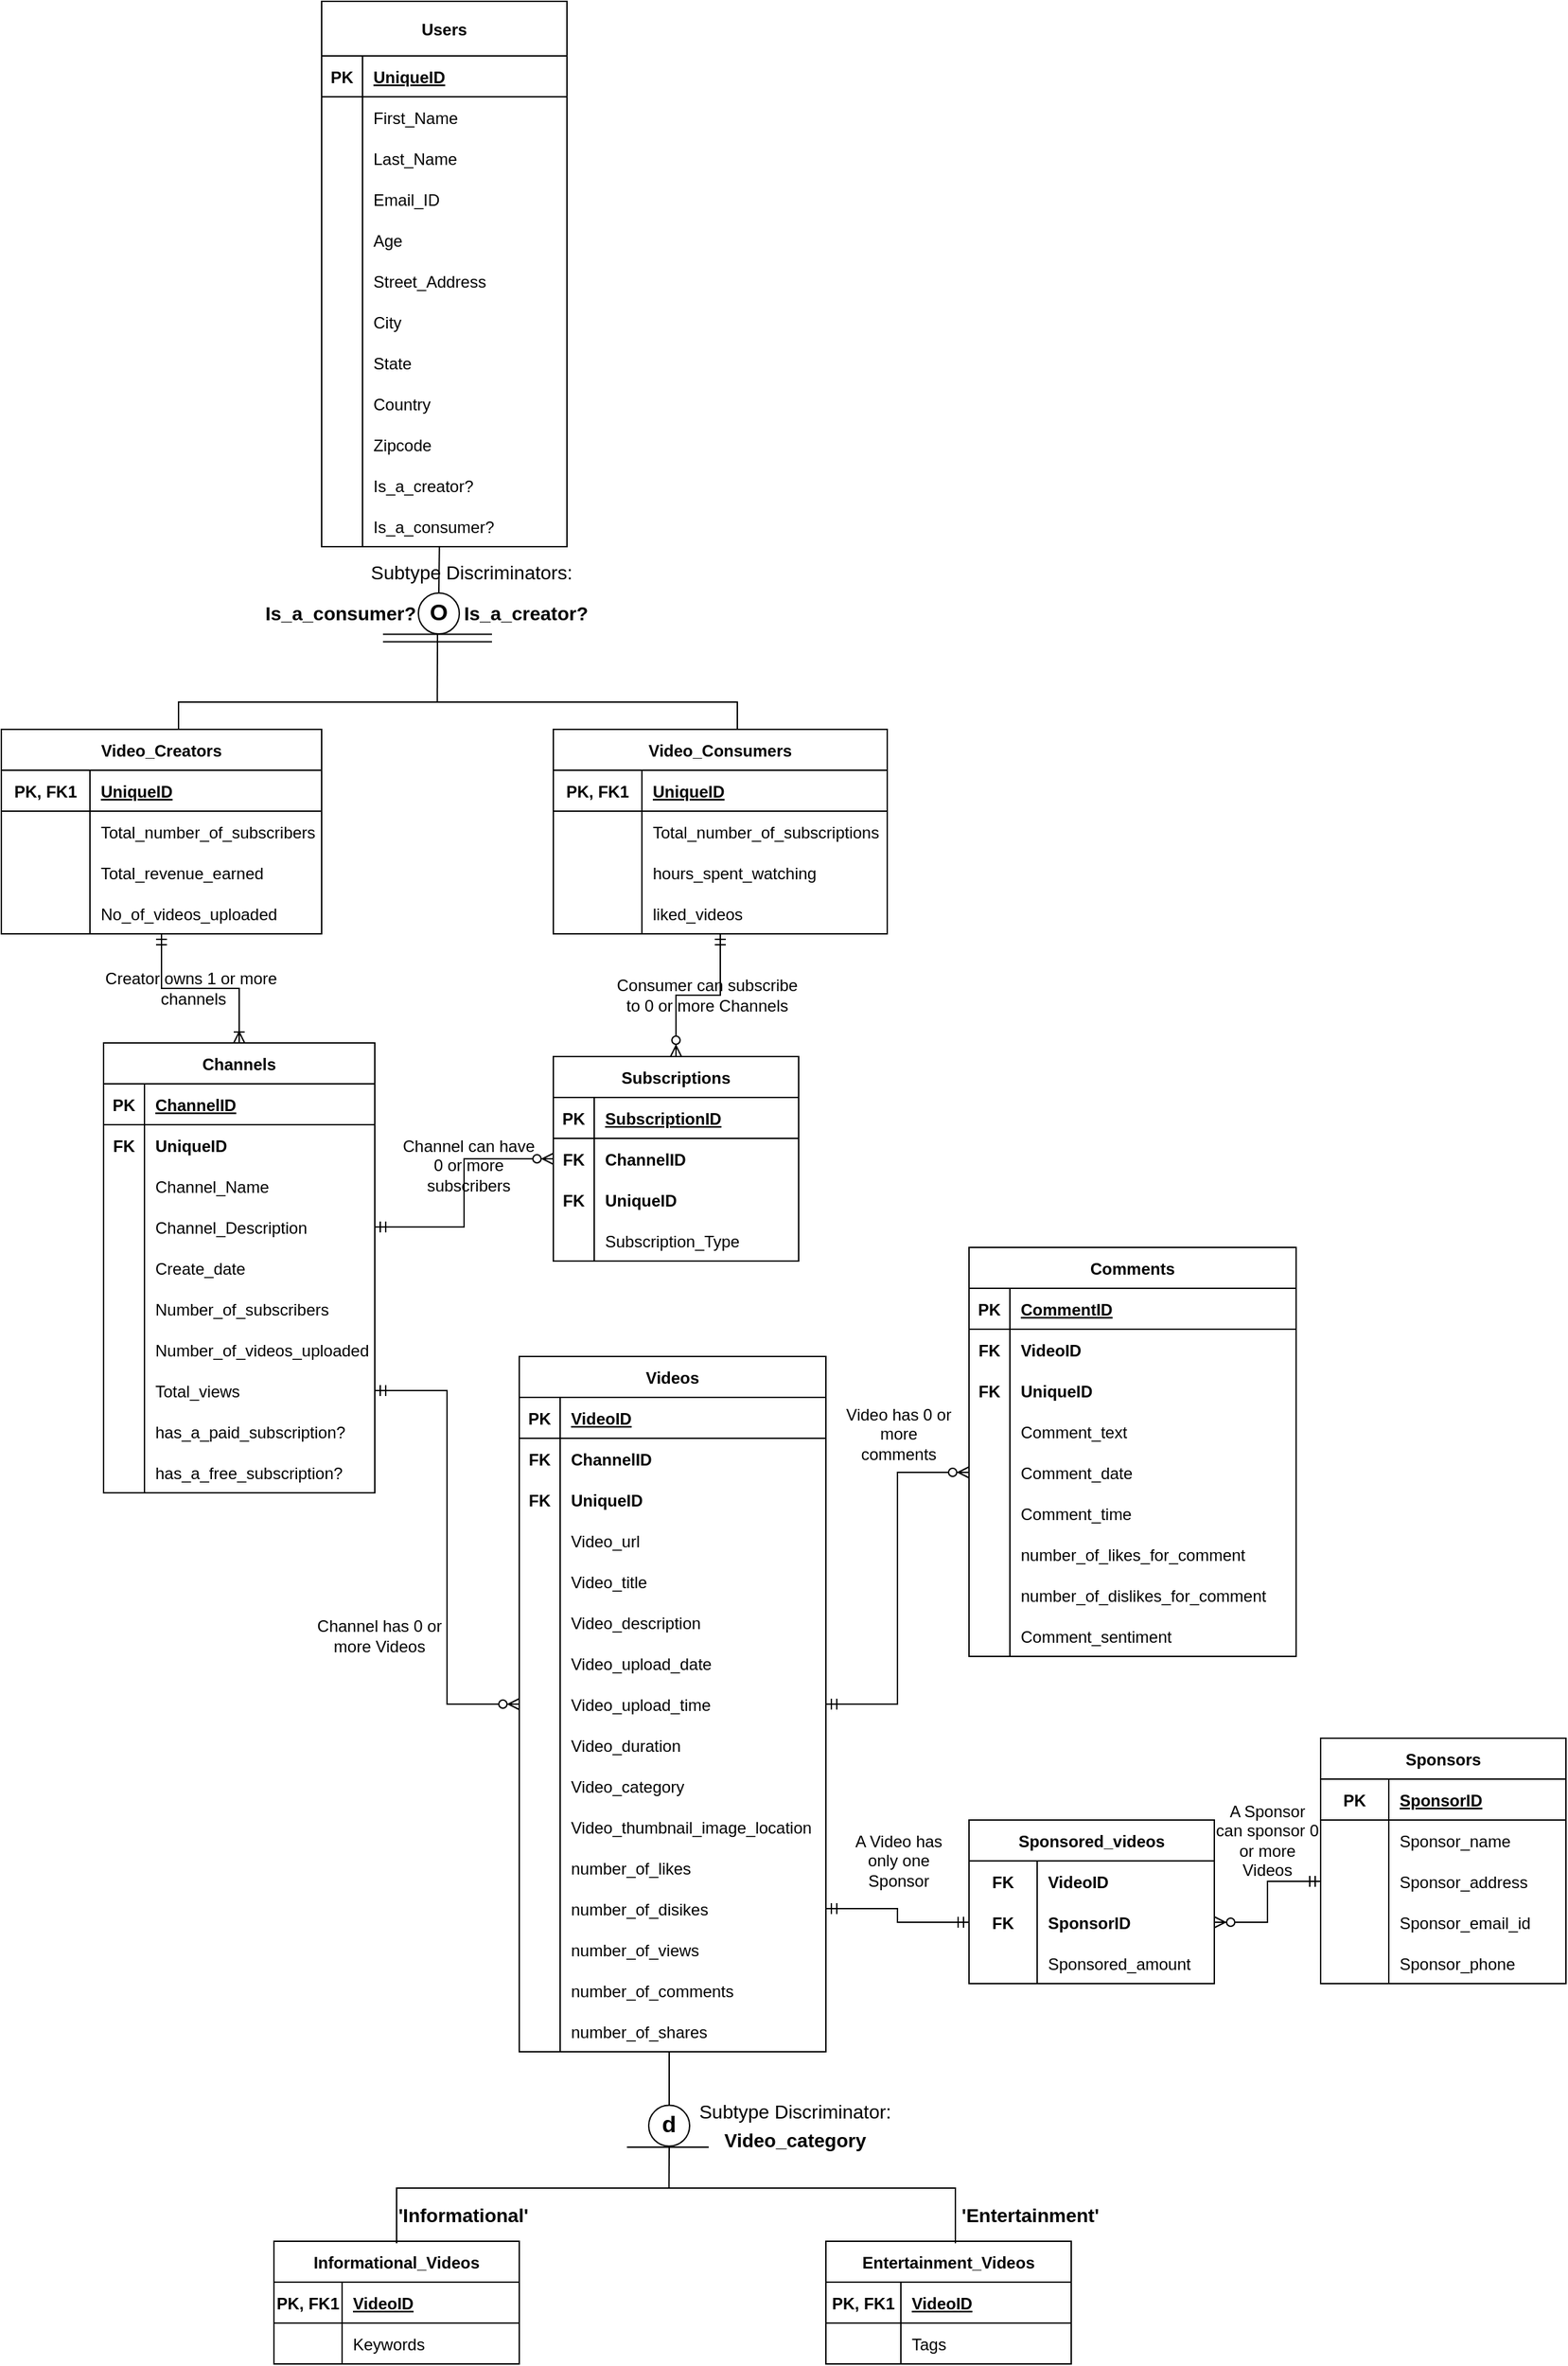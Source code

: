 <mxfile version="20.8.16" type="device"><diagram id="R2lEEEUBdFMjLlhIrx00" name="Page-1"><mxGraphModel dx="984" dy="1805" grid="1" gridSize="28" guides="1" tooltips="1" connect="1" arrows="1" fold="1" page="1" pageScale="1" pageWidth="827" pageHeight="1169" math="0" shadow="0" extFonts="Permanent Marker^https://fonts.googleapis.com/css?family=Permanent+Marker"><root><mxCell id="0"/><mxCell id="1" parent="0"/><mxCell id="t2QCfULzfcJmPJZ80ctz-1" value="Users" style="shape=table;startSize=40;container=1;collapsible=1;childLayout=tableLayout;fixedRows=1;rowLines=0;fontStyle=1;align=center;resizeLast=1;" parent="1" vertex="1"><mxGeometry x="275" y="-84" width="180" height="400" as="geometry"/></mxCell><mxCell id="t2QCfULzfcJmPJZ80ctz-2" value="" style="shape=tableRow;horizontal=0;startSize=0;swimlaneHead=0;swimlaneBody=0;fillColor=none;collapsible=0;dropTarget=0;points=[[0,0.5],[1,0.5]];portConstraint=eastwest;top=0;left=0;right=0;bottom=1;" parent="t2QCfULzfcJmPJZ80ctz-1" vertex="1"><mxGeometry y="40" width="180" height="30" as="geometry"/></mxCell><mxCell id="t2QCfULzfcJmPJZ80ctz-3" value="PK" style="shape=partialRectangle;connectable=0;fillColor=none;top=0;left=0;bottom=0;right=0;fontStyle=1;overflow=hidden;" parent="t2QCfULzfcJmPJZ80ctz-2" vertex="1"><mxGeometry width="30" height="30" as="geometry"><mxRectangle width="30" height="30" as="alternateBounds"/></mxGeometry></mxCell><mxCell id="t2QCfULzfcJmPJZ80ctz-4" value="UniqueID" style="shape=partialRectangle;connectable=0;fillColor=none;top=0;left=0;bottom=0;right=0;align=left;spacingLeft=6;fontStyle=5;overflow=hidden;" parent="t2QCfULzfcJmPJZ80ctz-2" vertex="1"><mxGeometry x="30" width="150" height="30" as="geometry"><mxRectangle width="150" height="30" as="alternateBounds"/></mxGeometry></mxCell><mxCell id="t2QCfULzfcJmPJZ80ctz-5" value="" style="shape=tableRow;horizontal=0;startSize=0;swimlaneHead=0;swimlaneBody=0;fillColor=none;collapsible=0;dropTarget=0;points=[[0,0.5],[1,0.5]];portConstraint=eastwest;top=0;left=0;right=0;bottom=0;" parent="t2QCfULzfcJmPJZ80ctz-1" vertex="1"><mxGeometry y="70" width="180" height="30" as="geometry"/></mxCell><mxCell id="t2QCfULzfcJmPJZ80ctz-6" value="" style="shape=partialRectangle;connectable=0;fillColor=none;top=0;left=0;bottom=0;right=0;editable=1;overflow=hidden;" parent="t2QCfULzfcJmPJZ80ctz-5" vertex="1"><mxGeometry width="30" height="30" as="geometry"><mxRectangle width="30" height="30" as="alternateBounds"/></mxGeometry></mxCell><mxCell id="t2QCfULzfcJmPJZ80ctz-7" value="First_Name" style="shape=partialRectangle;connectable=0;fillColor=none;top=0;left=0;bottom=0;right=0;align=left;spacingLeft=6;overflow=hidden;" parent="t2QCfULzfcJmPJZ80ctz-5" vertex="1"><mxGeometry x="30" width="150" height="30" as="geometry"><mxRectangle width="150" height="30" as="alternateBounds"/></mxGeometry></mxCell><mxCell id="t2QCfULzfcJmPJZ80ctz-8" value="" style="shape=tableRow;horizontal=0;startSize=0;swimlaneHead=0;swimlaneBody=0;fillColor=none;collapsible=0;dropTarget=0;points=[[0,0.5],[1,0.5]];portConstraint=eastwest;top=0;left=0;right=0;bottom=0;" parent="t2QCfULzfcJmPJZ80ctz-1" vertex="1"><mxGeometry y="100" width="180" height="30" as="geometry"/></mxCell><mxCell id="t2QCfULzfcJmPJZ80ctz-9" value="" style="shape=partialRectangle;connectable=0;fillColor=none;top=0;left=0;bottom=0;right=0;editable=1;overflow=hidden;" parent="t2QCfULzfcJmPJZ80ctz-8" vertex="1"><mxGeometry width="30" height="30" as="geometry"><mxRectangle width="30" height="30" as="alternateBounds"/></mxGeometry></mxCell><mxCell id="t2QCfULzfcJmPJZ80ctz-10" value="Last_Name" style="shape=partialRectangle;connectable=0;fillColor=none;top=0;left=0;bottom=0;right=0;align=left;spacingLeft=6;overflow=hidden;" parent="t2QCfULzfcJmPJZ80ctz-8" vertex="1"><mxGeometry x="30" width="150" height="30" as="geometry"><mxRectangle width="150" height="30" as="alternateBounds"/></mxGeometry></mxCell><mxCell id="t2QCfULzfcJmPJZ80ctz-11" value="" style="shape=tableRow;horizontal=0;startSize=0;swimlaneHead=0;swimlaneBody=0;fillColor=none;collapsible=0;dropTarget=0;points=[[0,0.5],[1,0.5]];portConstraint=eastwest;top=0;left=0;right=0;bottom=0;" parent="t2QCfULzfcJmPJZ80ctz-1" vertex="1"><mxGeometry y="130" width="180" height="30" as="geometry"/></mxCell><mxCell id="t2QCfULzfcJmPJZ80ctz-12" value="" style="shape=partialRectangle;connectable=0;fillColor=none;top=0;left=0;bottom=0;right=0;editable=1;overflow=hidden;" parent="t2QCfULzfcJmPJZ80ctz-11" vertex="1"><mxGeometry width="30" height="30" as="geometry"><mxRectangle width="30" height="30" as="alternateBounds"/></mxGeometry></mxCell><mxCell id="t2QCfULzfcJmPJZ80ctz-13" value="Email_ID" style="shape=partialRectangle;connectable=0;fillColor=none;top=0;left=0;bottom=0;right=0;align=left;spacingLeft=6;overflow=hidden;" parent="t2QCfULzfcJmPJZ80ctz-11" vertex="1"><mxGeometry x="30" width="150" height="30" as="geometry"><mxRectangle width="150" height="30" as="alternateBounds"/></mxGeometry></mxCell><mxCell id="t2QCfULzfcJmPJZ80ctz-15" value="" style="shape=tableRow;horizontal=0;startSize=0;swimlaneHead=0;swimlaneBody=0;fillColor=none;collapsible=0;dropTarget=0;points=[[0,0.5],[1,0.5]];portConstraint=eastwest;top=0;left=0;right=0;bottom=0;" parent="t2QCfULzfcJmPJZ80ctz-1" vertex="1"><mxGeometry y="160" width="180" height="30" as="geometry"/></mxCell><mxCell id="t2QCfULzfcJmPJZ80ctz-16" value="" style="shape=partialRectangle;connectable=0;fillColor=none;top=0;left=0;bottom=0;right=0;editable=1;overflow=hidden;" parent="t2QCfULzfcJmPJZ80ctz-15" vertex="1"><mxGeometry width="30" height="30" as="geometry"><mxRectangle width="30" height="30" as="alternateBounds"/></mxGeometry></mxCell><mxCell id="t2QCfULzfcJmPJZ80ctz-17" value="Age" style="shape=partialRectangle;connectable=0;fillColor=none;top=0;left=0;bottom=0;right=0;align=left;spacingLeft=6;overflow=hidden;" parent="t2QCfULzfcJmPJZ80ctz-15" vertex="1"><mxGeometry x="30" width="150" height="30" as="geometry"><mxRectangle width="150" height="30" as="alternateBounds"/></mxGeometry></mxCell><mxCell id="t2QCfULzfcJmPJZ80ctz-18" value="" style="shape=tableRow;horizontal=0;startSize=0;swimlaneHead=0;swimlaneBody=0;fillColor=none;collapsible=0;dropTarget=0;points=[[0,0.5],[1,0.5]];portConstraint=eastwest;top=0;left=0;right=0;bottom=0;" parent="t2QCfULzfcJmPJZ80ctz-1" vertex="1"><mxGeometry y="190" width="180" height="30" as="geometry"/></mxCell><mxCell id="t2QCfULzfcJmPJZ80ctz-19" value="" style="shape=partialRectangle;connectable=0;fillColor=none;top=0;left=0;bottom=0;right=0;editable=1;overflow=hidden;" parent="t2QCfULzfcJmPJZ80ctz-18" vertex="1"><mxGeometry width="30" height="30" as="geometry"><mxRectangle width="30" height="30" as="alternateBounds"/></mxGeometry></mxCell><mxCell id="t2QCfULzfcJmPJZ80ctz-20" value="Street_Address" style="shape=partialRectangle;connectable=0;fillColor=none;top=0;left=0;bottom=0;right=0;align=left;spacingLeft=6;overflow=hidden;" parent="t2QCfULzfcJmPJZ80ctz-18" vertex="1"><mxGeometry x="30" width="150" height="30" as="geometry"><mxRectangle width="150" height="30" as="alternateBounds"/></mxGeometry></mxCell><mxCell id="8dvMqXNZOPyX--sBIVOh-25" value="" style="shape=tableRow;horizontal=0;startSize=0;swimlaneHead=0;swimlaneBody=0;fillColor=none;collapsible=0;dropTarget=0;points=[[0,0.5],[1,0.5]];portConstraint=eastwest;top=0;left=0;right=0;bottom=0;" parent="t2QCfULzfcJmPJZ80ctz-1" vertex="1"><mxGeometry y="220" width="180" height="30" as="geometry"/></mxCell><mxCell id="8dvMqXNZOPyX--sBIVOh-26" value="" style="shape=partialRectangle;connectable=0;fillColor=none;top=0;left=0;bottom=0;right=0;editable=1;overflow=hidden;" parent="8dvMqXNZOPyX--sBIVOh-25" vertex="1"><mxGeometry width="30" height="30" as="geometry"><mxRectangle width="30" height="30" as="alternateBounds"/></mxGeometry></mxCell><mxCell id="8dvMqXNZOPyX--sBIVOh-27" value="City" style="shape=partialRectangle;connectable=0;fillColor=none;top=0;left=0;bottom=0;right=0;align=left;spacingLeft=6;overflow=hidden;" parent="8dvMqXNZOPyX--sBIVOh-25" vertex="1"><mxGeometry x="30" width="150" height="30" as="geometry"><mxRectangle width="150" height="30" as="alternateBounds"/></mxGeometry></mxCell><mxCell id="8dvMqXNZOPyX--sBIVOh-28" value="" style="shape=tableRow;horizontal=0;startSize=0;swimlaneHead=0;swimlaneBody=0;fillColor=none;collapsible=0;dropTarget=0;points=[[0,0.5],[1,0.5]];portConstraint=eastwest;top=0;left=0;right=0;bottom=0;" parent="t2QCfULzfcJmPJZ80ctz-1" vertex="1"><mxGeometry y="250" width="180" height="30" as="geometry"/></mxCell><mxCell id="8dvMqXNZOPyX--sBIVOh-29" value="" style="shape=partialRectangle;connectable=0;fillColor=none;top=0;left=0;bottom=0;right=0;editable=1;overflow=hidden;" parent="8dvMqXNZOPyX--sBIVOh-28" vertex="1"><mxGeometry width="30" height="30" as="geometry"><mxRectangle width="30" height="30" as="alternateBounds"/></mxGeometry></mxCell><mxCell id="8dvMqXNZOPyX--sBIVOh-30" value="State" style="shape=partialRectangle;connectable=0;fillColor=none;top=0;left=0;bottom=0;right=0;align=left;spacingLeft=6;overflow=hidden;" parent="8dvMqXNZOPyX--sBIVOh-28" vertex="1"><mxGeometry x="30" width="150" height="30" as="geometry"><mxRectangle width="150" height="30" as="alternateBounds"/></mxGeometry></mxCell><mxCell id="t2QCfULzfcJmPJZ80ctz-21" value="" style="shape=tableRow;horizontal=0;startSize=0;swimlaneHead=0;swimlaneBody=0;fillColor=none;collapsible=0;dropTarget=0;points=[[0,0.5],[1,0.5]];portConstraint=eastwest;top=0;left=0;right=0;bottom=0;" parent="t2QCfULzfcJmPJZ80ctz-1" vertex="1"><mxGeometry y="280" width="180" height="30" as="geometry"/></mxCell><mxCell id="t2QCfULzfcJmPJZ80ctz-22" value="" style="shape=partialRectangle;connectable=0;fillColor=none;top=0;left=0;bottom=0;right=0;editable=1;overflow=hidden;" parent="t2QCfULzfcJmPJZ80ctz-21" vertex="1"><mxGeometry width="30" height="30" as="geometry"><mxRectangle width="30" height="30" as="alternateBounds"/></mxGeometry></mxCell><mxCell id="t2QCfULzfcJmPJZ80ctz-23" value="Country" style="shape=partialRectangle;connectable=0;fillColor=none;top=0;left=0;bottom=0;right=0;align=left;spacingLeft=6;overflow=hidden;" parent="t2QCfULzfcJmPJZ80ctz-21" vertex="1"><mxGeometry x="30" width="150" height="30" as="geometry"><mxRectangle width="150" height="30" as="alternateBounds"/></mxGeometry></mxCell><mxCell id="8dvMqXNZOPyX--sBIVOh-31" value="" style="shape=tableRow;horizontal=0;startSize=0;swimlaneHead=0;swimlaneBody=0;fillColor=none;collapsible=0;dropTarget=0;points=[[0,0.5],[1,0.5]];portConstraint=eastwest;top=0;left=0;right=0;bottom=0;" parent="t2QCfULzfcJmPJZ80ctz-1" vertex="1"><mxGeometry y="310" width="180" height="30" as="geometry"/></mxCell><mxCell id="8dvMqXNZOPyX--sBIVOh-32" value="" style="shape=partialRectangle;connectable=0;fillColor=none;top=0;left=0;bottom=0;right=0;editable=1;overflow=hidden;" parent="8dvMqXNZOPyX--sBIVOh-31" vertex="1"><mxGeometry width="30" height="30" as="geometry"><mxRectangle width="30" height="30" as="alternateBounds"/></mxGeometry></mxCell><mxCell id="8dvMqXNZOPyX--sBIVOh-33" value="Zipcode" style="shape=partialRectangle;connectable=0;fillColor=none;top=0;left=0;bottom=0;right=0;align=left;spacingLeft=6;overflow=hidden;" parent="8dvMqXNZOPyX--sBIVOh-31" vertex="1"><mxGeometry x="30" width="150" height="30" as="geometry"><mxRectangle width="150" height="30" as="alternateBounds"/></mxGeometry></mxCell><mxCell id="t2QCfULzfcJmPJZ80ctz-37" value="" style="shape=tableRow;horizontal=0;startSize=0;swimlaneHead=0;swimlaneBody=0;fillColor=none;collapsible=0;dropTarget=0;points=[[0,0.5],[1,0.5]];portConstraint=eastwest;top=0;left=0;right=0;bottom=0;" parent="t2QCfULzfcJmPJZ80ctz-1" vertex="1"><mxGeometry y="340" width="180" height="30" as="geometry"/></mxCell><mxCell id="t2QCfULzfcJmPJZ80ctz-38" value="" style="shape=partialRectangle;connectable=0;fillColor=none;top=0;left=0;bottom=0;right=0;editable=1;overflow=hidden;" parent="t2QCfULzfcJmPJZ80ctz-37" vertex="1"><mxGeometry width="30" height="30" as="geometry"><mxRectangle width="30" height="30" as="alternateBounds"/></mxGeometry></mxCell><mxCell id="t2QCfULzfcJmPJZ80ctz-39" value="Is_a_creator?" style="shape=partialRectangle;connectable=0;fillColor=none;top=0;left=0;bottom=0;right=0;align=left;spacingLeft=6;overflow=hidden;" parent="t2QCfULzfcJmPJZ80ctz-37" vertex="1"><mxGeometry x="30" width="150" height="30" as="geometry"><mxRectangle width="150" height="30" as="alternateBounds"/></mxGeometry></mxCell><mxCell id="t2QCfULzfcJmPJZ80ctz-40" value="" style="shape=tableRow;horizontal=0;startSize=0;swimlaneHead=0;swimlaneBody=0;fillColor=none;collapsible=0;dropTarget=0;points=[[0,0.5],[1,0.5]];portConstraint=eastwest;top=0;left=0;right=0;bottom=0;" parent="t2QCfULzfcJmPJZ80ctz-1" vertex="1"><mxGeometry y="370" width="180" height="30" as="geometry"/></mxCell><mxCell id="t2QCfULzfcJmPJZ80ctz-41" value="" style="shape=partialRectangle;connectable=0;fillColor=none;top=0;left=0;bottom=0;right=0;editable=1;overflow=hidden;" parent="t2QCfULzfcJmPJZ80ctz-40" vertex="1"><mxGeometry width="30" height="30" as="geometry"><mxRectangle width="30" height="30" as="alternateBounds"/></mxGeometry></mxCell><mxCell id="t2QCfULzfcJmPJZ80ctz-42" value="Is_a_consumer?" style="shape=partialRectangle;connectable=0;fillColor=none;top=0;left=0;bottom=0;right=0;align=left;spacingLeft=6;overflow=hidden;" parent="t2QCfULzfcJmPJZ80ctz-40" vertex="1"><mxGeometry x="30" width="150" height="30" as="geometry"><mxRectangle width="150" height="30" as="alternateBounds"/></mxGeometry></mxCell><mxCell id="t2QCfULzfcJmPJZ80ctz-24" value="Video_Creators" style="shape=table;startSize=30;container=1;collapsible=1;childLayout=tableLayout;fixedRows=1;rowLines=0;fontStyle=1;align=center;resizeLast=1;" parent="1" vertex="1"><mxGeometry x="40" y="450" width="235" height="150" as="geometry"/></mxCell><mxCell id="t2QCfULzfcJmPJZ80ctz-25" value="" style="shape=tableRow;horizontal=0;startSize=0;swimlaneHead=0;swimlaneBody=0;fillColor=none;collapsible=0;dropTarget=0;points=[[0,0.5],[1,0.5]];portConstraint=eastwest;top=0;left=0;right=0;bottom=1;" parent="t2QCfULzfcJmPJZ80ctz-24" vertex="1"><mxGeometry y="30" width="235" height="30" as="geometry"/></mxCell><mxCell id="t2QCfULzfcJmPJZ80ctz-26" value="PK, FK1" style="shape=partialRectangle;connectable=0;fillColor=none;top=0;left=0;bottom=0;right=0;fontStyle=1;overflow=hidden;" parent="t2QCfULzfcJmPJZ80ctz-25" vertex="1"><mxGeometry width="65" height="30" as="geometry"><mxRectangle width="65" height="30" as="alternateBounds"/></mxGeometry></mxCell><mxCell id="t2QCfULzfcJmPJZ80ctz-27" value="UniqueID" style="shape=partialRectangle;connectable=0;fillColor=none;top=0;left=0;bottom=0;right=0;align=left;spacingLeft=6;fontStyle=5;overflow=hidden;" parent="t2QCfULzfcJmPJZ80ctz-25" vertex="1"><mxGeometry x="65" width="170" height="30" as="geometry"><mxRectangle width="170" height="30" as="alternateBounds"/></mxGeometry></mxCell><mxCell id="t2QCfULzfcJmPJZ80ctz-28" value="" style="shape=tableRow;horizontal=0;startSize=0;swimlaneHead=0;swimlaneBody=0;fillColor=none;collapsible=0;dropTarget=0;points=[[0,0.5],[1,0.5]];portConstraint=eastwest;top=0;left=0;right=0;bottom=0;" parent="t2QCfULzfcJmPJZ80ctz-24" vertex="1"><mxGeometry y="60" width="235" height="30" as="geometry"/></mxCell><mxCell id="t2QCfULzfcJmPJZ80ctz-29" value="" style="shape=partialRectangle;connectable=0;fillColor=none;top=0;left=0;bottom=0;right=0;editable=1;overflow=hidden;" parent="t2QCfULzfcJmPJZ80ctz-28" vertex="1"><mxGeometry width="65" height="30" as="geometry"><mxRectangle width="65" height="30" as="alternateBounds"/></mxGeometry></mxCell><mxCell id="t2QCfULzfcJmPJZ80ctz-30" value="Total_number_of_subscribers" style="shape=partialRectangle;connectable=0;fillColor=none;top=0;left=0;bottom=0;right=0;align=left;spacingLeft=6;overflow=hidden;" parent="t2QCfULzfcJmPJZ80ctz-28" vertex="1"><mxGeometry x="65" width="170" height="30" as="geometry"><mxRectangle width="170" height="30" as="alternateBounds"/></mxGeometry></mxCell><mxCell id="t2QCfULzfcJmPJZ80ctz-31" value="" style="shape=tableRow;horizontal=0;startSize=0;swimlaneHead=0;swimlaneBody=0;fillColor=none;collapsible=0;dropTarget=0;points=[[0,0.5],[1,0.5]];portConstraint=eastwest;top=0;left=0;right=0;bottom=0;" parent="t2QCfULzfcJmPJZ80ctz-24" vertex="1"><mxGeometry y="90" width="235" height="30" as="geometry"/></mxCell><mxCell id="t2QCfULzfcJmPJZ80ctz-32" value="" style="shape=partialRectangle;connectable=0;fillColor=none;top=0;left=0;bottom=0;right=0;editable=1;overflow=hidden;" parent="t2QCfULzfcJmPJZ80ctz-31" vertex="1"><mxGeometry width="65" height="30" as="geometry"><mxRectangle width="65" height="30" as="alternateBounds"/></mxGeometry></mxCell><mxCell id="t2QCfULzfcJmPJZ80ctz-33" value="Total_revenue_earned" style="shape=partialRectangle;connectable=0;fillColor=none;top=0;left=0;bottom=0;right=0;align=left;spacingLeft=6;overflow=hidden;" parent="t2QCfULzfcJmPJZ80ctz-31" vertex="1"><mxGeometry x="65" width="170" height="30" as="geometry"><mxRectangle width="170" height="30" as="alternateBounds"/></mxGeometry></mxCell><mxCell id="t2QCfULzfcJmPJZ80ctz-34" value="" style="shape=tableRow;horizontal=0;startSize=0;swimlaneHead=0;swimlaneBody=0;fillColor=none;collapsible=0;dropTarget=0;points=[[0,0.5],[1,0.5]];portConstraint=eastwest;top=0;left=0;right=0;bottom=0;" parent="t2QCfULzfcJmPJZ80ctz-24" vertex="1"><mxGeometry y="120" width="235" height="30" as="geometry"/></mxCell><mxCell id="t2QCfULzfcJmPJZ80ctz-35" value="" style="shape=partialRectangle;connectable=0;fillColor=none;top=0;left=0;bottom=0;right=0;editable=1;overflow=hidden;" parent="t2QCfULzfcJmPJZ80ctz-34" vertex="1"><mxGeometry width="65" height="30" as="geometry"><mxRectangle width="65" height="30" as="alternateBounds"/></mxGeometry></mxCell><mxCell id="t2QCfULzfcJmPJZ80ctz-36" value="No_of_videos_uploaded" style="shape=partialRectangle;connectable=0;fillColor=none;top=0;left=0;bottom=0;right=0;align=left;spacingLeft=6;overflow=hidden;" parent="t2QCfULzfcJmPJZ80ctz-34" vertex="1"><mxGeometry x="65" width="170" height="30" as="geometry"><mxRectangle width="170" height="30" as="alternateBounds"/></mxGeometry></mxCell><mxCell id="t2QCfULzfcJmPJZ80ctz-43" value="Video_Consumers" style="shape=table;startSize=30;container=1;collapsible=1;childLayout=tableLayout;fixedRows=1;rowLines=0;fontStyle=1;align=center;resizeLast=1;" parent="1" vertex="1"><mxGeometry x="445" y="450" width="245" height="150" as="geometry"/></mxCell><mxCell id="t2QCfULzfcJmPJZ80ctz-44" value="" style="shape=tableRow;horizontal=0;startSize=0;swimlaneHead=0;swimlaneBody=0;fillColor=none;collapsible=0;dropTarget=0;points=[[0,0.5],[1,0.5]];portConstraint=eastwest;top=0;left=0;right=0;bottom=1;" parent="t2QCfULzfcJmPJZ80ctz-43" vertex="1"><mxGeometry y="30" width="245" height="30" as="geometry"/></mxCell><mxCell id="t2QCfULzfcJmPJZ80ctz-45" value="PK, FK1" style="shape=partialRectangle;connectable=0;fillColor=none;top=0;left=0;bottom=0;right=0;fontStyle=1;overflow=hidden;" parent="t2QCfULzfcJmPJZ80ctz-44" vertex="1"><mxGeometry width="65" height="30" as="geometry"><mxRectangle width="65" height="30" as="alternateBounds"/></mxGeometry></mxCell><mxCell id="t2QCfULzfcJmPJZ80ctz-46" value="UniqueID" style="shape=partialRectangle;connectable=0;fillColor=none;top=0;left=0;bottom=0;right=0;align=left;spacingLeft=6;fontStyle=5;overflow=hidden;" parent="t2QCfULzfcJmPJZ80ctz-44" vertex="1"><mxGeometry x="65" width="180" height="30" as="geometry"><mxRectangle width="180" height="30" as="alternateBounds"/></mxGeometry></mxCell><mxCell id="t2QCfULzfcJmPJZ80ctz-47" value="" style="shape=tableRow;horizontal=0;startSize=0;swimlaneHead=0;swimlaneBody=0;fillColor=none;collapsible=0;dropTarget=0;points=[[0,0.5],[1,0.5]];portConstraint=eastwest;top=0;left=0;right=0;bottom=0;" parent="t2QCfULzfcJmPJZ80ctz-43" vertex="1"><mxGeometry y="60" width="245" height="30" as="geometry"/></mxCell><mxCell id="t2QCfULzfcJmPJZ80ctz-48" value="" style="shape=partialRectangle;connectable=0;fillColor=none;top=0;left=0;bottom=0;right=0;editable=1;overflow=hidden;" parent="t2QCfULzfcJmPJZ80ctz-47" vertex="1"><mxGeometry width="65" height="30" as="geometry"><mxRectangle width="65" height="30" as="alternateBounds"/></mxGeometry></mxCell><mxCell id="t2QCfULzfcJmPJZ80ctz-49" value="Total_number_of_subscriptions" style="shape=partialRectangle;connectable=0;fillColor=none;top=0;left=0;bottom=0;right=0;align=left;spacingLeft=6;overflow=hidden;" parent="t2QCfULzfcJmPJZ80ctz-47" vertex="1"><mxGeometry x="65" width="180" height="30" as="geometry"><mxRectangle width="180" height="30" as="alternateBounds"/></mxGeometry></mxCell><mxCell id="t2QCfULzfcJmPJZ80ctz-50" value="" style="shape=tableRow;horizontal=0;startSize=0;swimlaneHead=0;swimlaneBody=0;fillColor=none;collapsible=0;dropTarget=0;points=[[0,0.5],[1,0.5]];portConstraint=eastwest;top=0;left=0;right=0;bottom=0;" parent="t2QCfULzfcJmPJZ80ctz-43" vertex="1"><mxGeometry y="90" width="245" height="30" as="geometry"/></mxCell><mxCell id="t2QCfULzfcJmPJZ80ctz-51" value="" style="shape=partialRectangle;connectable=0;fillColor=none;top=0;left=0;bottom=0;right=0;editable=1;overflow=hidden;" parent="t2QCfULzfcJmPJZ80ctz-50" vertex="1"><mxGeometry width="65" height="30" as="geometry"><mxRectangle width="65" height="30" as="alternateBounds"/></mxGeometry></mxCell><mxCell id="t2QCfULzfcJmPJZ80ctz-52" value="hours_spent_watching" style="shape=partialRectangle;connectable=0;fillColor=none;top=0;left=0;bottom=0;right=0;align=left;spacingLeft=6;overflow=hidden;" parent="t2QCfULzfcJmPJZ80ctz-50" vertex="1"><mxGeometry x="65" width="180" height="30" as="geometry"><mxRectangle width="180" height="30" as="alternateBounds"/></mxGeometry></mxCell><mxCell id="t2QCfULzfcJmPJZ80ctz-258" value="" style="shape=tableRow;horizontal=0;startSize=0;swimlaneHead=0;swimlaneBody=0;fillColor=none;collapsible=0;dropTarget=0;points=[[0,0.5],[1,0.5]];portConstraint=eastwest;top=0;left=0;right=0;bottom=0;" parent="t2QCfULzfcJmPJZ80ctz-43" vertex="1"><mxGeometry y="120" width="245" height="30" as="geometry"/></mxCell><mxCell id="t2QCfULzfcJmPJZ80ctz-259" value="" style="shape=partialRectangle;connectable=0;fillColor=none;top=0;left=0;bottom=0;right=0;editable=1;overflow=hidden;" parent="t2QCfULzfcJmPJZ80ctz-258" vertex="1"><mxGeometry width="65" height="30" as="geometry"><mxRectangle width="65" height="30" as="alternateBounds"/></mxGeometry></mxCell><mxCell id="t2QCfULzfcJmPJZ80ctz-260" value="liked_videos" style="shape=partialRectangle;connectable=0;fillColor=none;top=0;left=0;bottom=0;right=0;align=left;spacingLeft=6;overflow=hidden;" parent="t2QCfULzfcJmPJZ80ctz-258" vertex="1"><mxGeometry x="65" width="180" height="30" as="geometry"><mxRectangle width="180" height="30" as="alternateBounds"/></mxGeometry></mxCell><mxCell id="t2QCfULzfcJmPJZ80ctz-66" value="Channels" style="shape=table;startSize=30;container=1;collapsible=1;childLayout=tableLayout;fixedRows=1;rowLines=0;fontStyle=1;align=center;resizeLast=1;" parent="1" vertex="1"><mxGeometry x="115" y="680" width="199" height="330" as="geometry"/></mxCell><mxCell id="t2QCfULzfcJmPJZ80ctz-67" value="" style="shape=tableRow;horizontal=0;startSize=0;swimlaneHead=0;swimlaneBody=0;fillColor=none;collapsible=0;dropTarget=0;points=[[0,0.5],[1,0.5]];portConstraint=eastwest;top=0;left=0;right=0;bottom=1;" parent="t2QCfULzfcJmPJZ80ctz-66" vertex="1"><mxGeometry y="30" width="199" height="30" as="geometry"/></mxCell><mxCell id="t2QCfULzfcJmPJZ80ctz-68" value="PK" style="shape=partialRectangle;connectable=0;fillColor=none;top=0;left=0;bottom=0;right=0;fontStyle=1;overflow=hidden;" parent="t2QCfULzfcJmPJZ80ctz-67" vertex="1"><mxGeometry width="30" height="30" as="geometry"><mxRectangle width="30" height="30" as="alternateBounds"/></mxGeometry></mxCell><mxCell id="t2QCfULzfcJmPJZ80ctz-69" value="ChannelID" style="shape=partialRectangle;connectable=0;fillColor=none;top=0;left=0;bottom=0;right=0;align=left;spacingLeft=6;fontStyle=5;overflow=hidden;" parent="t2QCfULzfcJmPJZ80ctz-67" vertex="1"><mxGeometry x="30" width="169" height="30" as="geometry"><mxRectangle width="169" height="30" as="alternateBounds"/></mxGeometry></mxCell><mxCell id="t2QCfULzfcJmPJZ80ctz-70" value="" style="shape=tableRow;horizontal=0;startSize=0;swimlaneHead=0;swimlaneBody=0;fillColor=none;collapsible=0;dropTarget=0;points=[[0,0.5],[1,0.5]];portConstraint=eastwest;top=0;left=0;right=0;bottom=0;" parent="t2QCfULzfcJmPJZ80ctz-66" vertex="1"><mxGeometry y="60" width="199" height="30" as="geometry"/></mxCell><mxCell id="t2QCfULzfcJmPJZ80ctz-71" value="FK" style="shape=partialRectangle;connectable=0;fillColor=none;top=0;left=0;bottom=0;right=0;editable=1;overflow=hidden;fontStyle=1" parent="t2QCfULzfcJmPJZ80ctz-70" vertex="1"><mxGeometry width="30" height="30" as="geometry"><mxRectangle width="30" height="30" as="alternateBounds"/></mxGeometry></mxCell><mxCell id="t2QCfULzfcJmPJZ80ctz-72" value="UniqueID" style="shape=partialRectangle;connectable=0;fillColor=none;top=0;left=0;bottom=0;right=0;align=left;spacingLeft=6;overflow=hidden;fontStyle=1" parent="t2QCfULzfcJmPJZ80ctz-70" vertex="1"><mxGeometry x="30" width="169" height="30" as="geometry"><mxRectangle width="169" height="30" as="alternateBounds"/></mxGeometry></mxCell><mxCell id="t2QCfULzfcJmPJZ80ctz-73" value="" style="shape=tableRow;horizontal=0;startSize=0;swimlaneHead=0;swimlaneBody=0;fillColor=none;collapsible=0;dropTarget=0;points=[[0,0.5],[1,0.5]];portConstraint=eastwest;top=0;left=0;right=0;bottom=0;" parent="t2QCfULzfcJmPJZ80ctz-66" vertex="1"><mxGeometry y="90" width="199" height="30" as="geometry"/></mxCell><mxCell id="t2QCfULzfcJmPJZ80ctz-74" value="" style="shape=partialRectangle;connectable=0;fillColor=none;top=0;left=0;bottom=0;right=0;editable=1;overflow=hidden;" parent="t2QCfULzfcJmPJZ80ctz-73" vertex="1"><mxGeometry width="30" height="30" as="geometry"><mxRectangle width="30" height="30" as="alternateBounds"/></mxGeometry></mxCell><mxCell id="t2QCfULzfcJmPJZ80ctz-75" value="Channel_Name" style="shape=partialRectangle;connectable=0;fillColor=none;top=0;left=0;bottom=0;right=0;align=left;spacingLeft=6;overflow=hidden;" parent="t2QCfULzfcJmPJZ80ctz-73" vertex="1"><mxGeometry x="30" width="169" height="30" as="geometry"><mxRectangle width="169" height="30" as="alternateBounds"/></mxGeometry></mxCell><mxCell id="t2QCfULzfcJmPJZ80ctz-88" value="" style="shape=tableRow;horizontal=0;startSize=0;swimlaneHead=0;swimlaneBody=0;fillColor=none;collapsible=0;dropTarget=0;points=[[0,0.5],[1,0.5]];portConstraint=eastwest;top=0;left=0;right=0;bottom=0;" parent="t2QCfULzfcJmPJZ80ctz-66" vertex="1"><mxGeometry y="120" width="199" height="30" as="geometry"/></mxCell><mxCell id="t2QCfULzfcJmPJZ80ctz-89" value="" style="shape=partialRectangle;connectable=0;fillColor=none;top=0;left=0;bottom=0;right=0;editable=1;overflow=hidden;" parent="t2QCfULzfcJmPJZ80ctz-88" vertex="1"><mxGeometry width="30" height="30" as="geometry"><mxRectangle width="30" height="30" as="alternateBounds"/></mxGeometry></mxCell><mxCell id="t2QCfULzfcJmPJZ80ctz-90" value="Channel_Description" style="shape=partialRectangle;connectable=0;fillColor=none;top=0;left=0;bottom=0;right=0;align=left;spacingLeft=6;overflow=hidden;" parent="t2QCfULzfcJmPJZ80ctz-88" vertex="1"><mxGeometry x="30" width="169" height="30" as="geometry"><mxRectangle width="169" height="30" as="alternateBounds"/></mxGeometry></mxCell><mxCell id="t2QCfULzfcJmPJZ80ctz-76" value="" style="shape=tableRow;horizontal=0;startSize=0;swimlaneHead=0;swimlaneBody=0;fillColor=none;collapsible=0;dropTarget=0;points=[[0,0.5],[1,0.5]];portConstraint=eastwest;top=0;left=0;right=0;bottom=0;" parent="t2QCfULzfcJmPJZ80ctz-66" vertex="1"><mxGeometry y="150" width="199" height="30" as="geometry"/></mxCell><mxCell id="t2QCfULzfcJmPJZ80ctz-77" value="" style="shape=partialRectangle;connectable=0;fillColor=none;top=0;left=0;bottom=0;right=0;editable=1;overflow=hidden;" parent="t2QCfULzfcJmPJZ80ctz-76" vertex="1"><mxGeometry width="30" height="30" as="geometry"><mxRectangle width="30" height="30" as="alternateBounds"/></mxGeometry></mxCell><mxCell id="t2QCfULzfcJmPJZ80ctz-78" value="Create_date" style="shape=partialRectangle;connectable=0;fillColor=none;top=0;left=0;bottom=0;right=0;align=left;spacingLeft=6;overflow=hidden;" parent="t2QCfULzfcJmPJZ80ctz-76" vertex="1"><mxGeometry x="30" width="169" height="30" as="geometry"><mxRectangle width="169" height="30" as="alternateBounds"/></mxGeometry></mxCell><mxCell id="t2QCfULzfcJmPJZ80ctz-79" value="" style="shape=tableRow;horizontal=0;startSize=0;swimlaneHead=0;swimlaneBody=0;fillColor=none;collapsible=0;dropTarget=0;points=[[0,0.5],[1,0.5]];portConstraint=eastwest;top=0;left=0;right=0;bottom=0;" parent="t2QCfULzfcJmPJZ80ctz-66" vertex="1"><mxGeometry y="180" width="199" height="30" as="geometry"/></mxCell><mxCell id="t2QCfULzfcJmPJZ80ctz-80" value="" style="shape=partialRectangle;connectable=0;fillColor=none;top=0;left=0;bottom=0;right=0;editable=1;overflow=hidden;" parent="t2QCfULzfcJmPJZ80ctz-79" vertex="1"><mxGeometry width="30" height="30" as="geometry"><mxRectangle width="30" height="30" as="alternateBounds"/></mxGeometry></mxCell><mxCell id="t2QCfULzfcJmPJZ80ctz-81" value="Number_of_subscribers" style="shape=partialRectangle;connectable=0;fillColor=none;top=0;left=0;bottom=0;right=0;align=left;spacingLeft=6;overflow=hidden;" parent="t2QCfULzfcJmPJZ80ctz-79" vertex="1"><mxGeometry x="30" width="169" height="30" as="geometry"><mxRectangle width="169" height="30" as="alternateBounds"/></mxGeometry></mxCell><mxCell id="t2QCfULzfcJmPJZ80ctz-82" value="" style="shape=tableRow;horizontal=0;startSize=0;swimlaneHead=0;swimlaneBody=0;fillColor=none;collapsible=0;dropTarget=0;points=[[0,0.5],[1,0.5]];portConstraint=eastwest;top=0;left=0;right=0;bottom=0;" parent="t2QCfULzfcJmPJZ80ctz-66" vertex="1"><mxGeometry y="210" width="199" height="30" as="geometry"/></mxCell><mxCell id="t2QCfULzfcJmPJZ80ctz-83" value="" style="shape=partialRectangle;connectable=0;fillColor=none;top=0;left=0;bottom=0;right=0;editable=1;overflow=hidden;" parent="t2QCfULzfcJmPJZ80ctz-82" vertex="1"><mxGeometry width="30" height="30" as="geometry"><mxRectangle width="30" height="30" as="alternateBounds"/></mxGeometry></mxCell><mxCell id="t2QCfULzfcJmPJZ80ctz-84" value="Number_of_videos_uploaded" style="shape=partialRectangle;connectable=0;fillColor=none;top=0;left=0;bottom=0;right=0;align=left;spacingLeft=6;overflow=hidden;" parent="t2QCfULzfcJmPJZ80ctz-82" vertex="1"><mxGeometry x="30" width="169" height="30" as="geometry"><mxRectangle width="169" height="30" as="alternateBounds"/></mxGeometry></mxCell><mxCell id="t2QCfULzfcJmPJZ80ctz-85" value="" style="shape=tableRow;horizontal=0;startSize=0;swimlaneHead=0;swimlaneBody=0;fillColor=none;collapsible=0;dropTarget=0;points=[[0,0.5],[1,0.5]];portConstraint=eastwest;top=0;left=0;right=0;bottom=0;" parent="t2QCfULzfcJmPJZ80ctz-66" vertex="1"><mxGeometry y="240" width="199" height="30" as="geometry"/></mxCell><mxCell id="t2QCfULzfcJmPJZ80ctz-86" value="" style="shape=partialRectangle;connectable=0;fillColor=none;top=0;left=0;bottom=0;right=0;editable=1;overflow=hidden;" parent="t2QCfULzfcJmPJZ80ctz-85" vertex="1"><mxGeometry width="30" height="30" as="geometry"><mxRectangle width="30" height="30" as="alternateBounds"/></mxGeometry></mxCell><mxCell id="t2QCfULzfcJmPJZ80ctz-87" value="Total_views" style="shape=partialRectangle;connectable=0;fillColor=none;top=0;left=0;bottom=0;right=0;align=left;spacingLeft=6;overflow=hidden;" parent="t2QCfULzfcJmPJZ80ctz-85" vertex="1"><mxGeometry x="30" width="169" height="30" as="geometry"><mxRectangle width="169" height="30" as="alternateBounds"/></mxGeometry></mxCell><mxCell id="t2QCfULzfcJmPJZ80ctz-110" value="" style="shape=tableRow;horizontal=0;startSize=0;swimlaneHead=0;swimlaneBody=0;fillColor=none;collapsible=0;dropTarget=0;points=[[0,0.5],[1,0.5]];portConstraint=eastwest;top=0;left=0;right=0;bottom=0;" parent="t2QCfULzfcJmPJZ80ctz-66" vertex="1"><mxGeometry y="270" width="199" height="30" as="geometry"/></mxCell><mxCell id="t2QCfULzfcJmPJZ80ctz-111" value="" style="shape=partialRectangle;connectable=0;fillColor=none;top=0;left=0;bottom=0;right=0;editable=1;overflow=hidden;" parent="t2QCfULzfcJmPJZ80ctz-110" vertex="1"><mxGeometry width="30" height="30" as="geometry"><mxRectangle width="30" height="30" as="alternateBounds"/></mxGeometry></mxCell><mxCell id="t2QCfULzfcJmPJZ80ctz-112" value="has_a_paid_subscription?" style="shape=partialRectangle;connectable=0;fillColor=none;top=0;left=0;bottom=0;right=0;align=left;spacingLeft=6;overflow=hidden;" parent="t2QCfULzfcJmPJZ80ctz-110" vertex="1"><mxGeometry x="30" width="169" height="30" as="geometry"><mxRectangle width="169" height="30" as="alternateBounds"/></mxGeometry></mxCell><mxCell id="t2QCfULzfcJmPJZ80ctz-113" value="" style="shape=tableRow;horizontal=0;startSize=0;swimlaneHead=0;swimlaneBody=0;fillColor=none;collapsible=0;dropTarget=0;points=[[0,0.5],[1,0.5]];portConstraint=eastwest;top=0;left=0;right=0;bottom=0;" parent="t2QCfULzfcJmPJZ80ctz-66" vertex="1"><mxGeometry y="300" width="199" height="30" as="geometry"/></mxCell><mxCell id="t2QCfULzfcJmPJZ80ctz-114" value="" style="shape=partialRectangle;connectable=0;fillColor=none;top=0;left=0;bottom=0;right=0;editable=1;overflow=hidden;" parent="t2QCfULzfcJmPJZ80ctz-113" vertex="1"><mxGeometry width="30" height="30" as="geometry"><mxRectangle width="30" height="30" as="alternateBounds"/></mxGeometry></mxCell><mxCell id="t2QCfULzfcJmPJZ80ctz-115" value="has_a_free_subscription?" style="shape=partialRectangle;connectable=0;fillColor=none;top=0;left=0;bottom=0;right=0;align=left;spacingLeft=6;overflow=hidden;" parent="t2QCfULzfcJmPJZ80ctz-113" vertex="1"><mxGeometry x="30" width="169" height="30" as="geometry"><mxRectangle width="169" height="30" as="alternateBounds"/></mxGeometry></mxCell><mxCell id="t2QCfULzfcJmPJZ80ctz-95" value="" style="fontSize=12;html=1;endArrow=ERoneToMany;startArrow=ERmandOne;rounded=0;entryX=0.5;entryY=0;entryDx=0;entryDy=0;edgeStyle=elbowEdgeStyle;elbow=vertical;" parent="1" source="t2QCfULzfcJmPJZ80ctz-24" target="t2QCfULzfcJmPJZ80ctz-66" edge="1"><mxGeometry width="100" height="100" relative="1" as="geometry"><mxPoint x="-25" y="530" as="sourcePoint"/><mxPoint x="195" y="810" as="targetPoint"/></mxGeometry></mxCell><mxCell id="t2QCfULzfcJmPJZ80ctz-96" value="Subscriptions" style="shape=table;startSize=30;container=1;collapsible=1;childLayout=tableLayout;fixedRows=1;rowLines=0;fontStyle=1;align=center;resizeLast=1;" parent="1" vertex="1"><mxGeometry x="445" y="690" width="180" height="150" as="geometry"/></mxCell><mxCell id="t2QCfULzfcJmPJZ80ctz-97" value="" style="shape=tableRow;horizontal=0;startSize=0;swimlaneHead=0;swimlaneBody=0;fillColor=none;collapsible=0;dropTarget=0;points=[[0,0.5],[1,0.5]];portConstraint=eastwest;top=0;left=0;right=0;bottom=1;" parent="t2QCfULzfcJmPJZ80ctz-96" vertex="1"><mxGeometry y="30" width="180" height="30" as="geometry"/></mxCell><mxCell id="t2QCfULzfcJmPJZ80ctz-98" value="PK" style="shape=partialRectangle;connectable=0;fillColor=none;top=0;left=0;bottom=0;right=0;fontStyle=1;overflow=hidden;" parent="t2QCfULzfcJmPJZ80ctz-97" vertex="1"><mxGeometry width="30" height="30" as="geometry"><mxRectangle width="30" height="30" as="alternateBounds"/></mxGeometry></mxCell><mxCell id="t2QCfULzfcJmPJZ80ctz-99" value="SubscriptionID" style="shape=partialRectangle;connectable=0;fillColor=none;top=0;left=0;bottom=0;right=0;align=left;spacingLeft=6;fontStyle=5;overflow=hidden;" parent="t2QCfULzfcJmPJZ80ctz-97" vertex="1"><mxGeometry x="30" width="150" height="30" as="geometry"><mxRectangle width="150" height="30" as="alternateBounds"/></mxGeometry></mxCell><mxCell id="t2QCfULzfcJmPJZ80ctz-100" value="" style="shape=tableRow;horizontal=0;startSize=0;swimlaneHead=0;swimlaneBody=0;fillColor=none;collapsible=0;dropTarget=0;points=[[0,0.5],[1,0.5]];portConstraint=eastwest;top=0;left=0;right=0;bottom=0;" parent="t2QCfULzfcJmPJZ80ctz-96" vertex="1"><mxGeometry y="60" width="180" height="30" as="geometry"/></mxCell><mxCell id="t2QCfULzfcJmPJZ80ctz-101" value="FK" style="shape=partialRectangle;connectable=0;fillColor=none;top=0;left=0;bottom=0;right=0;editable=1;overflow=hidden;fontStyle=1" parent="t2QCfULzfcJmPJZ80ctz-100" vertex="1"><mxGeometry width="30" height="30" as="geometry"><mxRectangle width="30" height="30" as="alternateBounds"/></mxGeometry></mxCell><mxCell id="t2QCfULzfcJmPJZ80ctz-102" value="ChannelID" style="shape=partialRectangle;connectable=0;fillColor=none;top=0;left=0;bottom=0;right=0;align=left;spacingLeft=6;overflow=hidden;fontStyle=1" parent="t2QCfULzfcJmPJZ80ctz-100" vertex="1"><mxGeometry x="30" width="150" height="30" as="geometry"><mxRectangle width="150" height="30" as="alternateBounds"/></mxGeometry></mxCell><mxCell id="t2QCfULzfcJmPJZ80ctz-103" value="" style="shape=tableRow;horizontal=0;startSize=0;swimlaneHead=0;swimlaneBody=0;fillColor=none;collapsible=0;dropTarget=0;points=[[0,0.5],[1,0.5]];portConstraint=eastwest;top=0;left=0;right=0;bottom=0;" parent="t2QCfULzfcJmPJZ80ctz-96" vertex="1"><mxGeometry y="90" width="180" height="30" as="geometry"/></mxCell><mxCell id="t2QCfULzfcJmPJZ80ctz-104" value="FK" style="shape=partialRectangle;connectable=0;fillColor=none;top=0;left=0;bottom=0;right=0;editable=1;overflow=hidden;fontStyle=1" parent="t2QCfULzfcJmPJZ80ctz-103" vertex="1"><mxGeometry width="30" height="30" as="geometry"><mxRectangle width="30" height="30" as="alternateBounds"/></mxGeometry></mxCell><mxCell id="t2QCfULzfcJmPJZ80ctz-105" value="UniqueID" style="shape=partialRectangle;connectable=0;fillColor=none;top=0;left=0;bottom=0;right=0;align=left;spacingLeft=6;overflow=hidden;fontStyle=1" parent="t2QCfULzfcJmPJZ80ctz-103" vertex="1"><mxGeometry x="30" width="150" height="30" as="geometry"><mxRectangle width="150" height="30" as="alternateBounds"/></mxGeometry></mxCell><mxCell id="t2QCfULzfcJmPJZ80ctz-106" value="" style="shape=tableRow;horizontal=0;startSize=0;swimlaneHead=0;swimlaneBody=0;fillColor=none;collapsible=0;dropTarget=0;points=[[0,0.5],[1,0.5]];portConstraint=eastwest;top=0;left=0;right=0;bottom=0;" parent="t2QCfULzfcJmPJZ80ctz-96" vertex="1"><mxGeometry y="120" width="180" height="30" as="geometry"/></mxCell><mxCell id="t2QCfULzfcJmPJZ80ctz-107" value="" style="shape=partialRectangle;connectable=0;fillColor=none;top=0;left=0;bottom=0;right=0;editable=1;overflow=hidden;" parent="t2QCfULzfcJmPJZ80ctz-106" vertex="1"><mxGeometry width="30" height="30" as="geometry"><mxRectangle width="30" height="30" as="alternateBounds"/></mxGeometry></mxCell><mxCell id="t2QCfULzfcJmPJZ80ctz-108" value="Subscription_Type" style="shape=partialRectangle;connectable=0;fillColor=none;top=0;left=0;bottom=0;right=0;align=left;spacingLeft=6;overflow=hidden;" parent="t2QCfULzfcJmPJZ80ctz-106" vertex="1"><mxGeometry x="30" width="150" height="30" as="geometry"><mxRectangle width="150" height="30" as="alternateBounds"/></mxGeometry></mxCell><mxCell id="t2QCfULzfcJmPJZ80ctz-119" value="Videos" style="shape=table;startSize=30;container=1;collapsible=1;childLayout=tableLayout;fixedRows=1;rowLines=0;fontStyle=1;align=center;resizeLast=1;" parent="1" vertex="1"><mxGeometry x="420" y="910" width="225" height="510" as="geometry"/></mxCell><mxCell id="t2QCfULzfcJmPJZ80ctz-120" value="" style="shape=tableRow;horizontal=0;startSize=0;swimlaneHead=0;swimlaneBody=0;fillColor=none;collapsible=0;dropTarget=0;points=[[0,0.5],[1,0.5]];portConstraint=eastwest;top=0;left=0;right=0;bottom=1;" parent="t2QCfULzfcJmPJZ80ctz-119" vertex="1"><mxGeometry y="30" width="225" height="30" as="geometry"/></mxCell><mxCell id="t2QCfULzfcJmPJZ80ctz-121" value="PK" style="shape=partialRectangle;connectable=0;fillColor=none;top=0;left=0;bottom=0;right=0;fontStyle=1;overflow=hidden;" parent="t2QCfULzfcJmPJZ80ctz-120" vertex="1"><mxGeometry width="30" height="30" as="geometry"><mxRectangle width="30" height="30" as="alternateBounds"/></mxGeometry></mxCell><mxCell id="t2QCfULzfcJmPJZ80ctz-122" value="VideoID" style="shape=partialRectangle;connectable=0;fillColor=none;top=0;left=0;bottom=0;right=0;align=left;spacingLeft=6;fontStyle=5;overflow=hidden;" parent="t2QCfULzfcJmPJZ80ctz-120" vertex="1"><mxGeometry x="30" width="195" height="30" as="geometry"><mxRectangle width="195" height="30" as="alternateBounds"/></mxGeometry></mxCell><mxCell id="t2QCfULzfcJmPJZ80ctz-123" value="" style="shape=tableRow;horizontal=0;startSize=0;swimlaneHead=0;swimlaneBody=0;fillColor=none;collapsible=0;dropTarget=0;points=[[0,0.5],[1,0.5]];portConstraint=eastwest;top=0;left=0;right=0;bottom=0;" parent="t2QCfULzfcJmPJZ80ctz-119" vertex="1"><mxGeometry y="60" width="225" height="30" as="geometry"/></mxCell><mxCell id="t2QCfULzfcJmPJZ80ctz-124" value="FK" style="shape=partialRectangle;connectable=0;fillColor=none;top=0;left=0;bottom=0;right=0;editable=1;overflow=hidden;fontStyle=1" parent="t2QCfULzfcJmPJZ80ctz-123" vertex="1"><mxGeometry width="30" height="30" as="geometry"><mxRectangle width="30" height="30" as="alternateBounds"/></mxGeometry></mxCell><mxCell id="t2QCfULzfcJmPJZ80ctz-125" value="ChannelID" style="shape=partialRectangle;connectable=0;fillColor=none;top=0;left=0;bottom=0;right=0;align=left;spacingLeft=6;overflow=hidden;fontStyle=1" parent="t2QCfULzfcJmPJZ80ctz-123" vertex="1"><mxGeometry x="30" width="195" height="30" as="geometry"><mxRectangle width="195" height="30" as="alternateBounds"/></mxGeometry></mxCell><mxCell id="t2QCfULzfcJmPJZ80ctz-150" value="" style="shape=tableRow;horizontal=0;startSize=0;swimlaneHead=0;swimlaneBody=0;fillColor=none;collapsible=0;dropTarget=0;points=[[0,0.5],[1,0.5]];portConstraint=eastwest;top=0;left=0;right=0;bottom=0;" parent="t2QCfULzfcJmPJZ80ctz-119" vertex="1"><mxGeometry y="90" width="225" height="30" as="geometry"/></mxCell><mxCell id="t2QCfULzfcJmPJZ80ctz-151" value="FK" style="shape=partialRectangle;connectable=0;fillColor=none;top=0;left=0;bottom=0;right=0;editable=1;overflow=hidden;fontStyle=1" parent="t2QCfULzfcJmPJZ80ctz-150" vertex="1"><mxGeometry width="30" height="30" as="geometry"><mxRectangle width="30" height="30" as="alternateBounds"/></mxGeometry></mxCell><mxCell id="t2QCfULzfcJmPJZ80ctz-152" value="UniqueID" style="shape=partialRectangle;connectable=0;fillColor=none;top=0;left=0;bottom=0;right=0;align=left;spacingLeft=6;overflow=hidden;fontStyle=1" parent="t2QCfULzfcJmPJZ80ctz-150" vertex="1"><mxGeometry x="30" width="195" height="30" as="geometry"><mxRectangle width="195" height="30" as="alternateBounds"/></mxGeometry></mxCell><mxCell id="t2QCfULzfcJmPJZ80ctz-126" value="" style="shape=tableRow;horizontal=0;startSize=0;swimlaneHead=0;swimlaneBody=0;fillColor=none;collapsible=0;dropTarget=0;points=[[0,0.5],[1,0.5]];portConstraint=eastwest;top=0;left=0;right=0;bottom=0;" parent="t2QCfULzfcJmPJZ80ctz-119" vertex="1"><mxGeometry y="120" width="225" height="30" as="geometry"/></mxCell><mxCell id="t2QCfULzfcJmPJZ80ctz-127" value="" style="shape=partialRectangle;connectable=0;fillColor=none;top=0;left=0;bottom=0;right=0;editable=1;overflow=hidden;" parent="t2QCfULzfcJmPJZ80ctz-126" vertex="1"><mxGeometry width="30" height="30" as="geometry"><mxRectangle width="30" height="30" as="alternateBounds"/></mxGeometry></mxCell><mxCell id="t2QCfULzfcJmPJZ80ctz-128" value="Video_url" style="shape=partialRectangle;connectable=0;fillColor=none;top=0;left=0;bottom=0;right=0;align=left;spacingLeft=6;overflow=hidden;" parent="t2QCfULzfcJmPJZ80ctz-126" vertex="1"><mxGeometry x="30" width="195" height="30" as="geometry"><mxRectangle width="195" height="30" as="alternateBounds"/></mxGeometry></mxCell><mxCell id="t2QCfULzfcJmPJZ80ctz-129" value="" style="shape=tableRow;horizontal=0;startSize=0;swimlaneHead=0;swimlaneBody=0;fillColor=none;collapsible=0;dropTarget=0;points=[[0,0.5],[1,0.5]];portConstraint=eastwest;top=0;left=0;right=0;bottom=0;" parent="t2QCfULzfcJmPJZ80ctz-119" vertex="1"><mxGeometry y="150" width="225" height="30" as="geometry"/></mxCell><mxCell id="t2QCfULzfcJmPJZ80ctz-130" value="" style="shape=partialRectangle;connectable=0;fillColor=none;top=0;left=0;bottom=0;right=0;editable=1;overflow=hidden;" parent="t2QCfULzfcJmPJZ80ctz-129" vertex="1"><mxGeometry width="30" height="30" as="geometry"><mxRectangle width="30" height="30" as="alternateBounds"/></mxGeometry></mxCell><mxCell id="t2QCfULzfcJmPJZ80ctz-131" value="Video_title" style="shape=partialRectangle;connectable=0;fillColor=none;top=0;left=0;bottom=0;right=0;align=left;spacingLeft=6;overflow=hidden;" parent="t2QCfULzfcJmPJZ80ctz-129" vertex="1"><mxGeometry x="30" width="195" height="30" as="geometry"><mxRectangle width="195" height="30" as="alternateBounds"/></mxGeometry></mxCell><mxCell id="t2QCfULzfcJmPJZ80ctz-132" value="" style="shape=tableRow;horizontal=0;startSize=0;swimlaneHead=0;swimlaneBody=0;fillColor=none;collapsible=0;dropTarget=0;points=[[0,0.5],[1,0.5]];portConstraint=eastwest;top=0;left=0;right=0;bottom=0;" parent="t2QCfULzfcJmPJZ80ctz-119" vertex="1"><mxGeometry y="180" width="225" height="30" as="geometry"/></mxCell><mxCell id="t2QCfULzfcJmPJZ80ctz-133" value="" style="shape=partialRectangle;connectable=0;fillColor=none;top=0;left=0;bottom=0;right=0;editable=1;overflow=hidden;" parent="t2QCfULzfcJmPJZ80ctz-132" vertex="1"><mxGeometry width="30" height="30" as="geometry"><mxRectangle width="30" height="30" as="alternateBounds"/></mxGeometry></mxCell><mxCell id="t2QCfULzfcJmPJZ80ctz-134" value="Video_description" style="shape=partialRectangle;connectable=0;fillColor=none;top=0;left=0;bottom=0;right=0;align=left;spacingLeft=6;overflow=hidden;" parent="t2QCfULzfcJmPJZ80ctz-132" vertex="1"><mxGeometry x="30" width="195" height="30" as="geometry"><mxRectangle width="195" height="30" as="alternateBounds"/></mxGeometry></mxCell><mxCell id="t2QCfULzfcJmPJZ80ctz-135" value="" style="shape=tableRow;horizontal=0;startSize=0;swimlaneHead=0;swimlaneBody=0;fillColor=none;collapsible=0;dropTarget=0;points=[[0,0.5],[1,0.5]];portConstraint=eastwest;top=0;left=0;right=0;bottom=0;" parent="t2QCfULzfcJmPJZ80ctz-119" vertex="1"><mxGeometry y="210" width="225" height="30" as="geometry"/></mxCell><mxCell id="t2QCfULzfcJmPJZ80ctz-136" value="" style="shape=partialRectangle;connectable=0;fillColor=none;top=0;left=0;bottom=0;right=0;editable=1;overflow=hidden;" parent="t2QCfULzfcJmPJZ80ctz-135" vertex="1"><mxGeometry width="30" height="30" as="geometry"><mxRectangle width="30" height="30" as="alternateBounds"/></mxGeometry></mxCell><mxCell id="t2QCfULzfcJmPJZ80ctz-137" value="Video_upload_date" style="shape=partialRectangle;connectable=0;fillColor=none;top=0;left=0;bottom=0;right=0;align=left;spacingLeft=6;overflow=hidden;" parent="t2QCfULzfcJmPJZ80ctz-135" vertex="1"><mxGeometry x="30" width="195" height="30" as="geometry"><mxRectangle width="195" height="30" as="alternateBounds"/></mxGeometry></mxCell><mxCell id="t2QCfULzfcJmPJZ80ctz-147" value="" style="shape=tableRow;horizontal=0;startSize=0;swimlaneHead=0;swimlaneBody=0;fillColor=none;collapsible=0;dropTarget=0;points=[[0,0.5],[1,0.5]];portConstraint=eastwest;top=0;left=0;right=0;bottom=0;" parent="t2QCfULzfcJmPJZ80ctz-119" vertex="1"><mxGeometry y="240" width="225" height="30" as="geometry"/></mxCell><mxCell id="t2QCfULzfcJmPJZ80ctz-148" value="" style="shape=partialRectangle;connectable=0;fillColor=none;top=0;left=0;bottom=0;right=0;editable=1;overflow=hidden;" parent="t2QCfULzfcJmPJZ80ctz-147" vertex="1"><mxGeometry width="30" height="30" as="geometry"><mxRectangle width="30" height="30" as="alternateBounds"/></mxGeometry></mxCell><mxCell id="t2QCfULzfcJmPJZ80ctz-149" value="Video_upload_time" style="shape=partialRectangle;connectable=0;fillColor=none;top=0;left=0;bottom=0;right=0;align=left;spacingLeft=6;overflow=hidden;" parent="t2QCfULzfcJmPJZ80ctz-147" vertex="1"><mxGeometry x="30" width="195" height="30" as="geometry"><mxRectangle width="195" height="30" as="alternateBounds"/></mxGeometry></mxCell><mxCell id="t2QCfULzfcJmPJZ80ctz-138" value="" style="shape=tableRow;horizontal=0;startSize=0;swimlaneHead=0;swimlaneBody=0;fillColor=none;collapsible=0;dropTarget=0;points=[[0,0.5],[1,0.5]];portConstraint=eastwest;top=0;left=0;right=0;bottom=0;" parent="t2QCfULzfcJmPJZ80ctz-119" vertex="1"><mxGeometry y="270" width="225" height="30" as="geometry"/></mxCell><mxCell id="t2QCfULzfcJmPJZ80ctz-139" value="" style="shape=partialRectangle;connectable=0;fillColor=none;top=0;left=0;bottom=0;right=0;editable=1;overflow=hidden;" parent="t2QCfULzfcJmPJZ80ctz-138" vertex="1"><mxGeometry width="30" height="30" as="geometry"><mxRectangle width="30" height="30" as="alternateBounds"/></mxGeometry></mxCell><mxCell id="t2QCfULzfcJmPJZ80ctz-140" value="Video_duration" style="shape=partialRectangle;connectable=0;fillColor=none;top=0;left=0;bottom=0;right=0;align=left;spacingLeft=6;overflow=hidden;" parent="t2QCfULzfcJmPJZ80ctz-138" vertex="1"><mxGeometry x="30" width="195" height="30" as="geometry"><mxRectangle width="195" height="30" as="alternateBounds"/></mxGeometry></mxCell><mxCell id="t2QCfULzfcJmPJZ80ctz-141" value="" style="shape=tableRow;horizontal=0;startSize=0;swimlaneHead=0;swimlaneBody=0;fillColor=none;collapsible=0;dropTarget=0;points=[[0,0.5],[1,0.5]];portConstraint=eastwest;top=0;left=0;right=0;bottom=0;" parent="t2QCfULzfcJmPJZ80ctz-119" vertex="1"><mxGeometry y="300" width="225" height="30" as="geometry"/></mxCell><mxCell id="t2QCfULzfcJmPJZ80ctz-142" value="" style="shape=partialRectangle;connectable=0;fillColor=none;top=0;left=0;bottom=0;right=0;editable=1;overflow=hidden;" parent="t2QCfULzfcJmPJZ80ctz-141" vertex="1"><mxGeometry width="30" height="30" as="geometry"><mxRectangle width="30" height="30" as="alternateBounds"/></mxGeometry></mxCell><mxCell id="t2QCfULzfcJmPJZ80ctz-143" value="Video_category" style="shape=partialRectangle;connectable=0;fillColor=none;top=0;left=0;bottom=0;right=0;align=left;spacingLeft=6;overflow=hidden;" parent="t2QCfULzfcJmPJZ80ctz-141" vertex="1"><mxGeometry x="30" width="195" height="30" as="geometry"><mxRectangle width="195" height="30" as="alternateBounds"/></mxGeometry></mxCell><mxCell id="t2QCfULzfcJmPJZ80ctz-144" value="" style="shape=tableRow;horizontal=0;startSize=0;swimlaneHead=0;swimlaneBody=0;fillColor=none;collapsible=0;dropTarget=0;points=[[0,0.5],[1,0.5]];portConstraint=eastwest;top=0;left=0;right=0;bottom=0;" parent="t2QCfULzfcJmPJZ80ctz-119" vertex="1"><mxGeometry y="330" width="225" height="30" as="geometry"/></mxCell><mxCell id="t2QCfULzfcJmPJZ80ctz-145" value="" style="shape=partialRectangle;connectable=0;fillColor=none;top=0;left=0;bottom=0;right=0;editable=1;overflow=hidden;" parent="t2QCfULzfcJmPJZ80ctz-144" vertex="1"><mxGeometry width="30" height="30" as="geometry"><mxRectangle width="30" height="30" as="alternateBounds"/></mxGeometry></mxCell><mxCell id="t2QCfULzfcJmPJZ80ctz-146" value="Video_thumbnail_image_location" style="shape=partialRectangle;connectable=0;fillColor=none;top=0;left=0;bottom=0;right=0;align=left;spacingLeft=6;overflow=hidden;" parent="t2QCfULzfcJmPJZ80ctz-144" vertex="1"><mxGeometry x="30" width="195" height="30" as="geometry"><mxRectangle width="195" height="30" as="alternateBounds"/></mxGeometry></mxCell><mxCell id="t2QCfULzfcJmPJZ80ctz-193" value="" style="shape=tableRow;horizontal=0;startSize=0;swimlaneHead=0;swimlaneBody=0;fillColor=none;collapsible=0;dropTarget=0;points=[[0,0.5],[1,0.5]];portConstraint=eastwest;top=0;left=0;right=0;bottom=0;" parent="t2QCfULzfcJmPJZ80ctz-119" vertex="1"><mxGeometry y="360" width="225" height="30" as="geometry"/></mxCell><mxCell id="t2QCfULzfcJmPJZ80ctz-194" value="" style="shape=partialRectangle;connectable=0;fillColor=none;top=0;left=0;bottom=0;right=0;editable=1;overflow=hidden;" parent="t2QCfULzfcJmPJZ80ctz-193" vertex="1"><mxGeometry width="30" height="30" as="geometry"><mxRectangle width="30" height="30" as="alternateBounds"/></mxGeometry></mxCell><mxCell id="t2QCfULzfcJmPJZ80ctz-195" value="number_of_likes" style="shape=partialRectangle;connectable=0;fillColor=none;top=0;left=0;bottom=0;right=0;align=left;spacingLeft=6;overflow=hidden;" parent="t2QCfULzfcJmPJZ80ctz-193" vertex="1"><mxGeometry x="30" width="195" height="30" as="geometry"><mxRectangle width="195" height="30" as="alternateBounds"/></mxGeometry></mxCell><mxCell id="t2QCfULzfcJmPJZ80ctz-196" value="" style="shape=tableRow;horizontal=0;startSize=0;swimlaneHead=0;swimlaneBody=0;fillColor=none;collapsible=0;dropTarget=0;points=[[0,0.5],[1,0.5]];portConstraint=eastwest;top=0;left=0;right=0;bottom=0;" parent="t2QCfULzfcJmPJZ80ctz-119" vertex="1"><mxGeometry y="390" width="225" height="30" as="geometry"/></mxCell><mxCell id="t2QCfULzfcJmPJZ80ctz-197" value="" style="shape=partialRectangle;connectable=0;fillColor=none;top=0;left=0;bottom=0;right=0;editable=1;overflow=hidden;" parent="t2QCfULzfcJmPJZ80ctz-196" vertex="1"><mxGeometry width="30" height="30" as="geometry"><mxRectangle width="30" height="30" as="alternateBounds"/></mxGeometry></mxCell><mxCell id="t2QCfULzfcJmPJZ80ctz-198" value="number_of_disikes" style="shape=partialRectangle;connectable=0;fillColor=none;top=0;left=0;bottom=0;right=0;align=left;spacingLeft=6;overflow=hidden;" parent="t2QCfULzfcJmPJZ80ctz-196" vertex="1"><mxGeometry x="30" width="195" height="30" as="geometry"><mxRectangle width="195" height="30" as="alternateBounds"/></mxGeometry></mxCell><mxCell id="t2QCfULzfcJmPJZ80ctz-199" value="" style="shape=tableRow;horizontal=0;startSize=0;swimlaneHead=0;swimlaneBody=0;fillColor=none;collapsible=0;dropTarget=0;points=[[0,0.5],[1,0.5]];portConstraint=eastwest;top=0;left=0;right=0;bottom=0;" parent="t2QCfULzfcJmPJZ80ctz-119" vertex="1"><mxGeometry y="420" width="225" height="30" as="geometry"/></mxCell><mxCell id="t2QCfULzfcJmPJZ80ctz-200" value="" style="shape=partialRectangle;connectable=0;fillColor=none;top=0;left=0;bottom=0;right=0;editable=1;overflow=hidden;" parent="t2QCfULzfcJmPJZ80ctz-199" vertex="1"><mxGeometry width="30" height="30" as="geometry"><mxRectangle width="30" height="30" as="alternateBounds"/></mxGeometry></mxCell><mxCell id="t2QCfULzfcJmPJZ80ctz-201" value="number_of_views" style="shape=partialRectangle;connectable=0;fillColor=none;top=0;left=0;bottom=0;right=0;align=left;spacingLeft=6;overflow=hidden;" parent="t2QCfULzfcJmPJZ80ctz-199" vertex="1"><mxGeometry x="30" width="195" height="30" as="geometry"><mxRectangle width="195" height="30" as="alternateBounds"/></mxGeometry></mxCell><mxCell id="t2QCfULzfcJmPJZ80ctz-202" value="" style="shape=tableRow;horizontal=0;startSize=0;swimlaneHead=0;swimlaneBody=0;fillColor=none;collapsible=0;dropTarget=0;points=[[0,0.5],[1,0.5]];portConstraint=eastwest;top=0;left=0;right=0;bottom=0;" parent="t2QCfULzfcJmPJZ80ctz-119" vertex="1"><mxGeometry y="450" width="225" height="30" as="geometry"/></mxCell><mxCell id="t2QCfULzfcJmPJZ80ctz-203" value="" style="shape=partialRectangle;connectable=0;fillColor=none;top=0;left=0;bottom=0;right=0;editable=1;overflow=hidden;" parent="t2QCfULzfcJmPJZ80ctz-202" vertex="1"><mxGeometry width="30" height="30" as="geometry"><mxRectangle width="30" height="30" as="alternateBounds"/></mxGeometry></mxCell><mxCell id="t2QCfULzfcJmPJZ80ctz-204" value="number_of_comments" style="shape=partialRectangle;connectable=0;fillColor=none;top=0;left=0;bottom=0;right=0;align=left;spacingLeft=6;overflow=hidden;" parent="t2QCfULzfcJmPJZ80ctz-202" vertex="1"><mxGeometry x="30" width="195" height="30" as="geometry"><mxRectangle width="195" height="30" as="alternateBounds"/></mxGeometry></mxCell><mxCell id="t2QCfULzfcJmPJZ80ctz-205" value="" style="shape=tableRow;horizontal=0;startSize=0;swimlaneHead=0;swimlaneBody=0;fillColor=none;collapsible=0;dropTarget=0;points=[[0,0.5],[1,0.5]];portConstraint=eastwest;top=0;left=0;right=0;bottom=0;" parent="t2QCfULzfcJmPJZ80ctz-119" vertex="1"><mxGeometry y="480" width="225" height="30" as="geometry"/></mxCell><mxCell id="t2QCfULzfcJmPJZ80ctz-206" value="" style="shape=partialRectangle;connectable=0;fillColor=none;top=0;left=0;bottom=0;right=0;editable=1;overflow=hidden;" parent="t2QCfULzfcJmPJZ80ctz-205" vertex="1"><mxGeometry width="30" height="30" as="geometry"><mxRectangle width="30" height="30" as="alternateBounds"/></mxGeometry></mxCell><mxCell id="t2QCfULzfcJmPJZ80ctz-207" value="number_of_shares" style="shape=partialRectangle;connectable=0;fillColor=none;top=0;left=0;bottom=0;right=0;align=left;spacingLeft=6;overflow=hidden;" parent="t2QCfULzfcJmPJZ80ctz-205" vertex="1"><mxGeometry x="30" width="195" height="30" as="geometry"><mxRectangle width="195" height="30" as="alternateBounds"/></mxGeometry></mxCell><mxCell id="t2QCfULzfcJmPJZ80ctz-153" value="" style="edgeStyle=orthogonalEdgeStyle;fontSize=12;html=1;endArrow=ERzeroToMany;startArrow=ERmandOne;rounded=0;elbow=vertical;entryX=0;entryY=0.5;entryDx=0;entryDy=0;exitX=1;exitY=0.5;exitDx=0;exitDy=0;" parent="1" source="t2QCfULzfcJmPJZ80ctz-85" target="t2QCfULzfcJmPJZ80ctz-147" edge="1"><mxGeometry width="100" height="100" relative="1" as="geometry"><mxPoint x="314" y="980" as="sourcePoint"/><mxPoint x="414" y="880" as="targetPoint"/></mxGeometry></mxCell><mxCell id="t2QCfULzfcJmPJZ80ctz-154" value="Informational_Videos" style="shape=table;startSize=30;container=1;collapsible=1;childLayout=tableLayout;fixedRows=1;rowLines=0;fontStyle=1;align=center;resizeLast=1;" parent="1" vertex="1"><mxGeometry x="240" y="1559" width="180" height="90" as="geometry"/></mxCell><mxCell id="t2QCfULzfcJmPJZ80ctz-155" value="" style="shape=tableRow;horizontal=0;startSize=0;swimlaneHead=0;swimlaneBody=0;fillColor=none;collapsible=0;dropTarget=0;points=[[0,0.5],[1,0.5]];portConstraint=eastwest;top=0;left=0;right=0;bottom=1;" parent="t2QCfULzfcJmPJZ80ctz-154" vertex="1"><mxGeometry y="30" width="180" height="30" as="geometry"/></mxCell><mxCell id="t2QCfULzfcJmPJZ80ctz-156" value="PK, FK1" style="shape=partialRectangle;connectable=0;fillColor=none;top=0;left=0;bottom=0;right=0;fontStyle=1;overflow=hidden;" parent="t2QCfULzfcJmPJZ80ctz-155" vertex="1"><mxGeometry width="50" height="30" as="geometry"><mxRectangle width="50" height="30" as="alternateBounds"/></mxGeometry></mxCell><mxCell id="t2QCfULzfcJmPJZ80ctz-157" value="VideoID" style="shape=partialRectangle;connectable=0;fillColor=none;top=0;left=0;bottom=0;right=0;align=left;spacingLeft=6;fontStyle=5;overflow=hidden;" parent="t2QCfULzfcJmPJZ80ctz-155" vertex="1"><mxGeometry x="50" width="130" height="30" as="geometry"><mxRectangle width="130" height="30" as="alternateBounds"/></mxGeometry></mxCell><mxCell id="t2QCfULzfcJmPJZ80ctz-158" value="" style="shape=tableRow;horizontal=0;startSize=0;swimlaneHead=0;swimlaneBody=0;fillColor=none;collapsible=0;dropTarget=0;points=[[0,0.5],[1,0.5]];portConstraint=eastwest;top=0;left=0;right=0;bottom=0;" parent="t2QCfULzfcJmPJZ80ctz-154" vertex="1"><mxGeometry y="60" width="180" height="30" as="geometry"/></mxCell><mxCell id="t2QCfULzfcJmPJZ80ctz-159" value="" style="shape=partialRectangle;connectable=0;fillColor=none;top=0;left=0;bottom=0;right=0;editable=1;overflow=hidden;" parent="t2QCfULzfcJmPJZ80ctz-158" vertex="1"><mxGeometry width="50" height="30" as="geometry"><mxRectangle width="50" height="30" as="alternateBounds"/></mxGeometry></mxCell><mxCell id="t2QCfULzfcJmPJZ80ctz-160" value="Keywords" style="shape=partialRectangle;connectable=0;fillColor=none;top=0;left=0;bottom=0;right=0;align=left;spacingLeft=6;overflow=hidden;" parent="t2QCfULzfcJmPJZ80ctz-158" vertex="1"><mxGeometry x="50" width="130" height="30" as="geometry"><mxRectangle width="130" height="30" as="alternateBounds"/></mxGeometry></mxCell><mxCell id="t2QCfULzfcJmPJZ80ctz-167" value="Entertainment_Videos" style="shape=table;startSize=30;container=1;collapsible=1;childLayout=tableLayout;fixedRows=1;rowLines=0;fontStyle=1;align=center;resizeLast=1;" parent="1" vertex="1"><mxGeometry x="645" y="1559" width="180" height="90" as="geometry"/></mxCell><mxCell id="t2QCfULzfcJmPJZ80ctz-168" value="" style="shape=tableRow;horizontal=0;startSize=0;swimlaneHead=0;swimlaneBody=0;fillColor=none;collapsible=0;dropTarget=0;points=[[0,0.5],[1,0.5]];portConstraint=eastwest;top=0;left=0;right=0;bottom=1;" parent="t2QCfULzfcJmPJZ80ctz-167" vertex="1"><mxGeometry y="30" width="180" height="30" as="geometry"/></mxCell><mxCell id="t2QCfULzfcJmPJZ80ctz-169" value="PK, FK1" style="shape=partialRectangle;connectable=0;fillColor=none;top=0;left=0;bottom=0;right=0;fontStyle=1;overflow=hidden;" parent="t2QCfULzfcJmPJZ80ctz-168" vertex="1"><mxGeometry width="55.0" height="30" as="geometry"><mxRectangle width="55.0" height="30" as="alternateBounds"/></mxGeometry></mxCell><mxCell id="t2QCfULzfcJmPJZ80ctz-170" value="VideoID" style="shape=partialRectangle;connectable=0;fillColor=none;top=0;left=0;bottom=0;right=0;align=left;spacingLeft=6;fontStyle=5;overflow=hidden;" parent="t2QCfULzfcJmPJZ80ctz-168" vertex="1"><mxGeometry x="55.0" width="125.0" height="30" as="geometry"><mxRectangle width="125.0" height="30" as="alternateBounds"/></mxGeometry></mxCell><mxCell id="t2QCfULzfcJmPJZ80ctz-171" value="" style="shape=tableRow;horizontal=0;startSize=0;swimlaneHead=0;swimlaneBody=0;fillColor=none;collapsible=0;dropTarget=0;points=[[0,0.5],[1,0.5]];portConstraint=eastwest;top=0;left=0;right=0;bottom=0;" parent="t2QCfULzfcJmPJZ80ctz-167" vertex="1"><mxGeometry y="60" width="180" height="30" as="geometry"/></mxCell><mxCell id="t2QCfULzfcJmPJZ80ctz-172" value="" style="shape=partialRectangle;connectable=0;fillColor=none;top=0;left=0;bottom=0;right=0;editable=1;overflow=hidden;" parent="t2QCfULzfcJmPJZ80ctz-171" vertex="1"><mxGeometry width="55.0" height="30" as="geometry"><mxRectangle width="55.0" height="30" as="alternateBounds"/></mxGeometry></mxCell><mxCell id="t2QCfULzfcJmPJZ80ctz-173" value="Tags" style="shape=partialRectangle;connectable=0;fillColor=none;top=0;left=0;bottom=0;right=0;align=left;spacingLeft=6;overflow=hidden;" parent="t2QCfULzfcJmPJZ80ctz-171" vertex="1"><mxGeometry x="55.0" width="125.0" height="30" as="geometry"><mxRectangle width="125.0" height="30" as="alternateBounds"/></mxGeometry></mxCell><mxCell id="t2QCfULzfcJmPJZ80ctz-180" value="Comments" style="shape=table;startSize=30;container=1;collapsible=1;childLayout=tableLayout;fixedRows=1;rowLines=0;fontStyle=1;align=center;resizeLast=1;" parent="1" vertex="1"><mxGeometry x="750" y="830" width="240" height="300" as="geometry"/></mxCell><mxCell id="t2QCfULzfcJmPJZ80ctz-181" value="" style="shape=tableRow;horizontal=0;startSize=0;swimlaneHead=0;swimlaneBody=0;fillColor=none;collapsible=0;dropTarget=0;points=[[0,0.5],[1,0.5]];portConstraint=eastwest;top=0;left=0;right=0;bottom=1;" parent="t2QCfULzfcJmPJZ80ctz-180" vertex="1"><mxGeometry y="30" width="240" height="30" as="geometry"/></mxCell><mxCell id="t2QCfULzfcJmPJZ80ctz-182" value="PK" style="shape=partialRectangle;connectable=0;fillColor=none;top=0;left=0;bottom=0;right=0;fontStyle=1;overflow=hidden;" parent="t2QCfULzfcJmPJZ80ctz-181" vertex="1"><mxGeometry width="30" height="30" as="geometry"><mxRectangle width="30" height="30" as="alternateBounds"/></mxGeometry></mxCell><mxCell id="t2QCfULzfcJmPJZ80ctz-183" value="CommentID" style="shape=partialRectangle;connectable=0;fillColor=none;top=0;left=0;bottom=0;right=0;align=left;spacingLeft=6;fontStyle=5;overflow=hidden;" parent="t2QCfULzfcJmPJZ80ctz-181" vertex="1"><mxGeometry x="30" width="210" height="30" as="geometry"><mxRectangle width="210" height="30" as="alternateBounds"/></mxGeometry></mxCell><mxCell id="t2QCfULzfcJmPJZ80ctz-184" value="" style="shape=tableRow;horizontal=0;startSize=0;swimlaneHead=0;swimlaneBody=0;fillColor=none;collapsible=0;dropTarget=0;points=[[0,0.5],[1,0.5]];portConstraint=eastwest;top=0;left=0;right=0;bottom=0;" parent="t2QCfULzfcJmPJZ80ctz-180" vertex="1"><mxGeometry y="60" width="240" height="30" as="geometry"/></mxCell><mxCell id="t2QCfULzfcJmPJZ80ctz-185" value="FK" style="shape=partialRectangle;connectable=0;fillColor=none;top=0;left=0;bottom=0;right=0;editable=1;overflow=hidden;fontStyle=1" parent="t2QCfULzfcJmPJZ80ctz-184" vertex="1"><mxGeometry width="30" height="30" as="geometry"><mxRectangle width="30" height="30" as="alternateBounds"/></mxGeometry></mxCell><mxCell id="t2QCfULzfcJmPJZ80ctz-186" value="VideoID" style="shape=partialRectangle;connectable=0;fillColor=none;top=0;left=0;bottom=0;right=0;align=left;spacingLeft=6;overflow=hidden;fontStyle=1" parent="t2QCfULzfcJmPJZ80ctz-184" vertex="1"><mxGeometry x="30" width="210" height="30" as="geometry"><mxRectangle width="210" height="30" as="alternateBounds"/></mxGeometry></mxCell><mxCell id="t2QCfULzfcJmPJZ80ctz-187" value="" style="shape=tableRow;horizontal=0;startSize=0;swimlaneHead=0;swimlaneBody=0;fillColor=none;collapsible=0;dropTarget=0;points=[[0,0.5],[1,0.5]];portConstraint=eastwest;top=0;left=0;right=0;bottom=0;" parent="t2QCfULzfcJmPJZ80ctz-180" vertex="1"><mxGeometry y="90" width="240" height="30" as="geometry"/></mxCell><mxCell id="t2QCfULzfcJmPJZ80ctz-188" value="FK" style="shape=partialRectangle;connectable=0;fillColor=none;top=0;left=0;bottom=0;right=0;editable=1;overflow=hidden;fontStyle=1" parent="t2QCfULzfcJmPJZ80ctz-187" vertex="1"><mxGeometry width="30" height="30" as="geometry"><mxRectangle width="30" height="30" as="alternateBounds"/></mxGeometry></mxCell><mxCell id="t2QCfULzfcJmPJZ80ctz-189" value="UniqueID" style="shape=partialRectangle;connectable=0;fillColor=none;top=0;left=0;bottom=0;right=0;align=left;spacingLeft=6;overflow=hidden;fontStyle=1" parent="t2QCfULzfcJmPJZ80ctz-187" vertex="1"><mxGeometry x="30" width="210" height="30" as="geometry"><mxRectangle width="210" height="30" as="alternateBounds"/></mxGeometry></mxCell><mxCell id="t2QCfULzfcJmPJZ80ctz-190" value="" style="shape=tableRow;horizontal=0;startSize=0;swimlaneHead=0;swimlaneBody=0;fillColor=none;collapsible=0;dropTarget=0;points=[[0,0.5],[1,0.5]];portConstraint=eastwest;top=0;left=0;right=0;bottom=0;" parent="t2QCfULzfcJmPJZ80ctz-180" vertex="1"><mxGeometry y="120" width="240" height="30" as="geometry"/></mxCell><mxCell id="t2QCfULzfcJmPJZ80ctz-191" value="" style="shape=partialRectangle;connectable=0;fillColor=none;top=0;left=0;bottom=0;right=0;editable=1;overflow=hidden;" parent="t2QCfULzfcJmPJZ80ctz-190" vertex="1"><mxGeometry width="30" height="30" as="geometry"><mxRectangle width="30" height="30" as="alternateBounds"/></mxGeometry></mxCell><mxCell id="t2QCfULzfcJmPJZ80ctz-192" value="Comment_text" style="shape=partialRectangle;connectable=0;fillColor=none;top=0;left=0;bottom=0;right=0;align=left;spacingLeft=6;overflow=hidden;" parent="t2QCfULzfcJmPJZ80ctz-190" vertex="1"><mxGeometry x="30" width="210" height="30" as="geometry"><mxRectangle width="210" height="30" as="alternateBounds"/></mxGeometry></mxCell><mxCell id="t2QCfULzfcJmPJZ80ctz-208" value="" style="shape=tableRow;horizontal=0;startSize=0;swimlaneHead=0;swimlaneBody=0;fillColor=none;collapsible=0;dropTarget=0;points=[[0,0.5],[1,0.5]];portConstraint=eastwest;top=0;left=0;right=0;bottom=0;" parent="t2QCfULzfcJmPJZ80ctz-180" vertex="1"><mxGeometry y="150" width="240" height="30" as="geometry"/></mxCell><mxCell id="t2QCfULzfcJmPJZ80ctz-209" value="" style="shape=partialRectangle;connectable=0;fillColor=none;top=0;left=0;bottom=0;right=0;editable=1;overflow=hidden;" parent="t2QCfULzfcJmPJZ80ctz-208" vertex="1"><mxGeometry width="30" height="30" as="geometry"><mxRectangle width="30" height="30" as="alternateBounds"/></mxGeometry></mxCell><mxCell id="t2QCfULzfcJmPJZ80ctz-210" value="Comment_date" style="shape=partialRectangle;connectable=0;fillColor=none;top=0;left=0;bottom=0;right=0;align=left;spacingLeft=6;overflow=hidden;" parent="t2QCfULzfcJmPJZ80ctz-208" vertex="1"><mxGeometry x="30" width="210" height="30" as="geometry"><mxRectangle width="210" height="30" as="alternateBounds"/></mxGeometry></mxCell><mxCell id="t2QCfULzfcJmPJZ80ctz-211" value="" style="shape=tableRow;horizontal=0;startSize=0;swimlaneHead=0;swimlaneBody=0;fillColor=none;collapsible=0;dropTarget=0;points=[[0,0.5],[1,0.5]];portConstraint=eastwest;top=0;left=0;right=0;bottom=0;" parent="t2QCfULzfcJmPJZ80ctz-180" vertex="1"><mxGeometry y="180" width="240" height="30" as="geometry"/></mxCell><mxCell id="t2QCfULzfcJmPJZ80ctz-212" value="" style="shape=partialRectangle;connectable=0;fillColor=none;top=0;left=0;bottom=0;right=0;editable=1;overflow=hidden;" parent="t2QCfULzfcJmPJZ80ctz-211" vertex="1"><mxGeometry width="30" height="30" as="geometry"><mxRectangle width="30" height="30" as="alternateBounds"/></mxGeometry></mxCell><mxCell id="t2QCfULzfcJmPJZ80ctz-213" value="Comment_time" style="shape=partialRectangle;connectable=0;fillColor=none;top=0;left=0;bottom=0;right=0;align=left;spacingLeft=6;overflow=hidden;" parent="t2QCfULzfcJmPJZ80ctz-211" vertex="1"><mxGeometry x="30" width="210" height="30" as="geometry"><mxRectangle width="210" height="30" as="alternateBounds"/></mxGeometry></mxCell><mxCell id="t2QCfULzfcJmPJZ80ctz-214" value="" style="shape=tableRow;horizontal=0;startSize=0;swimlaneHead=0;swimlaneBody=0;fillColor=none;collapsible=0;dropTarget=0;points=[[0,0.5],[1,0.5]];portConstraint=eastwest;top=0;left=0;right=0;bottom=0;" parent="t2QCfULzfcJmPJZ80ctz-180" vertex="1"><mxGeometry y="210" width="240" height="30" as="geometry"/></mxCell><mxCell id="t2QCfULzfcJmPJZ80ctz-215" value="" style="shape=partialRectangle;connectable=0;fillColor=none;top=0;left=0;bottom=0;right=0;editable=1;overflow=hidden;" parent="t2QCfULzfcJmPJZ80ctz-214" vertex="1"><mxGeometry width="30" height="30" as="geometry"><mxRectangle width="30" height="30" as="alternateBounds"/></mxGeometry></mxCell><mxCell id="t2QCfULzfcJmPJZ80ctz-216" value="number_of_likes_for_comment" style="shape=partialRectangle;connectable=0;fillColor=none;top=0;left=0;bottom=0;right=0;align=left;spacingLeft=6;overflow=hidden;" parent="t2QCfULzfcJmPJZ80ctz-214" vertex="1"><mxGeometry x="30" width="210" height="30" as="geometry"><mxRectangle width="210" height="30" as="alternateBounds"/></mxGeometry></mxCell><mxCell id="t2QCfULzfcJmPJZ80ctz-217" value="" style="shape=tableRow;horizontal=0;startSize=0;swimlaneHead=0;swimlaneBody=0;fillColor=none;collapsible=0;dropTarget=0;points=[[0,0.5],[1,0.5]];portConstraint=eastwest;top=0;left=0;right=0;bottom=0;" parent="t2QCfULzfcJmPJZ80ctz-180" vertex="1"><mxGeometry y="240" width="240" height="30" as="geometry"/></mxCell><mxCell id="t2QCfULzfcJmPJZ80ctz-218" value="" style="shape=partialRectangle;connectable=0;fillColor=none;top=0;left=0;bottom=0;right=0;editable=1;overflow=hidden;" parent="t2QCfULzfcJmPJZ80ctz-217" vertex="1"><mxGeometry width="30" height="30" as="geometry"><mxRectangle width="30" height="30" as="alternateBounds"/></mxGeometry></mxCell><mxCell id="t2QCfULzfcJmPJZ80ctz-219" value="number_of_dislikes_for_comment" style="shape=partialRectangle;connectable=0;fillColor=none;top=0;left=0;bottom=0;right=0;align=left;spacingLeft=6;overflow=hidden;" parent="t2QCfULzfcJmPJZ80ctz-217" vertex="1"><mxGeometry x="30" width="210" height="30" as="geometry"><mxRectangle width="210" height="30" as="alternateBounds"/></mxGeometry></mxCell><mxCell id="t2QCfULzfcJmPJZ80ctz-220" value="" style="shape=tableRow;horizontal=0;startSize=0;swimlaneHead=0;swimlaneBody=0;fillColor=none;collapsible=0;dropTarget=0;points=[[0,0.5],[1,0.5]];portConstraint=eastwest;top=0;left=0;right=0;bottom=0;" parent="t2QCfULzfcJmPJZ80ctz-180" vertex="1"><mxGeometry y="270" width="240" height="30" as="geometry"/></mxCell><mxCell id="t2QCfULzfcJmPJZ80ctz-221" value="" style="shape=partialRectangle;connectable=0;fillColor=none;top=0;left=0;bottom=0;right=0;editable=1;overflow=hidden;" parent="t2QCfULzfcJmPJZ80ctz-220" vertex="1"><mxGeometry width="30" height="30" as="geometry"><mxRectangle width="30" height="30" as="alternateBounds"/></mxGeometry></mxCell><mxCell id="t2QCfULzfcJmPJZ80ctz-222" value="Comment_sentiment" style="shape=partialRectangle;connectable=0;fillColor=none;top=0;left=0;bottom=0;right=0;align=left;spacingLeft=6;overflow=hidden;" parent="t2QCfULzfcJmPJZ80ctz-220" vertex="1"><mxGeometry x="30" width="210" height="30" as="geometry"><mxRectangle width="210" height="30" as="alternateBounds"/></mxGeometry></mxCell><mxCell id="t2QCfULzfcJmPJZ80ctz-227" value="" style="edgeStyle=elbowEdgeStyle;fontSize=12;html=1;endArrow=ERzeroToMany;startArrow=ERmandOne;rounded=0;entryX=0;entryY=0.5;entryDx=0;entryDy=0;exitX=1;exitY=0.5;exitDx=0;exitDy=0;" parent="1" source="t2QCfULzfcJmPJZ80ctz-147" target="t2QCfULzfcJmPJZ80ctz-208" edge="1"><mxGeometry width="100" height="100" relative="1" as="geometry"><mxPoint x="685" y="1080" as="sourcePoint"/><mxPoint x="785" y="980" as="targetPoint"/></mxGeometry></mxCell><mxCell id="t2QCfULzfcJmPJZ80ctz-228" value="Sponsored_videos" style="shape=table;startSize=30;container=1;collapsible=1;childLayout=tableLayout;fixedRows=1;rowLines=0;fontStyle=1;align=center;resizeLast=1;" parent="1" vertex="1"><mxGeometry x="750" y="1250" width="180" height="120" as="geometry"/></mxCell><mxCell id="t2QCfULzfcJmPJZ80ctz-232" value="" style="shape=tableRow;horizontal=0;startSize=0;swimlaneHead=0;swimlaneBody=0;fillColor=none;collapsible=0;dropTarget=0;points=[[0,0.5],[1,0.5]];portConstraint=eastwest;top=0;left=0;right=0;bottom=0;" parent="t2QCfULzfcJmPJZ80ctz-228" vertex="1"><mxGeometry y="30" width="180" height="30" as="geometry"/></mxCell><mxCell id="t2QCfULzfcJmPJZ80ctz-233" value="FK" style="shape=partialRectangle;connectable=0;fillColor=none;top=0;left=0;bottom=0;right=0;editable=1;overflow=hidden;fontStyle=1" parent="t2QCfULzfcJmPJZ80ctz-232" vertex="1"><mxGeometry width="50" height="30" as="geometry"><mxRectangle width="50" height="30" as="alternateBounds"/></mxGeometry></mxCell><mxCell id="t2QCfULzfcJmPJZ80ctz-234" value="VideoID" style="shape=partialRectangle;connectable=0;fillColor=none;top=0;left=0;bottom=0;right=0;align=left;spacingLeft=6;overflow=hidden;fontStyle=1" parent="t2QCfULzfcJmPJZ80ctz-232" vertex="1"><mxGeometry x="50" width="130" height="30" as="geometry"><mxRectangle width="130" height="30" as="alternateBounds"/></mxGeometry></mxCell><mxCell id="t2QCfULzfcJmPJZ80ctz-235" value="" style="shape=tableRow;horizontal=0;startSize=0;swimlaneHead=0;swimlaneBody=0;fillColor=none;collapsible=0;dropTarget=0;points=[[0,0.5],[1,0.5]];portConstraint=eastwest;top=0;left=0;right=0;bottom=0;" parent="t2QCfULzfcJmPJZ80ctz-228" vertex="1"><mxGeometry y="60" width="180" height="30" as="geometry"/></mxCell><mxCell id="t2QCfULzfcJmPJZ80ctz-236" value="FK" style="shape=partialRectangle;connectable=0;fillColor=none;top=0;left=0;bottom=0;right=0;editable=1;overflow=hidden;fontStyle=1" parent="t2QCfULzfcJmPJZ80ctz-235" vertex="1"><mxGeometry width="50" height="30" as="geometry"><mxRectangle width="50" height="30" as="alternateBounds"/></mxGeometry></mxCell><mxCell id="t2QCfULzfcJmPJZ80ctz-237" value="SponsorID" style="shape=partialRectangle;connectable=0;fillColor=none;top=0;left=0;bottom=0;right=0;align=left;spacingLeft=6;overflow=hidden;fontStyle=1" parent="t2QCfULzfcJmPJZ80ctz-235" vertex="1"><mxGeometry x="50" width="130" height="30" as="geometry"><mxRectangle width="130" height="30" as="alternateBounds"/></mxGeometry></mxCell><mxCell id="t2QCfULzfcJmPJZ80ctz-247" value="" style="shape=tableRow;horizontal=0;startSize=0;swimlaneHead=0;swimlaneBody=0;fillColor=none;collapsible=0;dropTarget=0;points=[[0,0.5],[1,0.5]];portConstraint=eastwest;top=0;left=0;right=0;bottom=0;" parent="t2QCfULzfcJmPJZ80ctz-228" vertex="1"><mxGeometry y="90" width="180" height="30" as="geometry"/></mxCell><mxCell id="t2QCfULzfcJmPJZ80ctz-248" value="" style="shape=partialRectangle;connectable=0;fillColor=none;top=0;left=0;bottom=0;right=0;editable=1;overflow=hidden;" parent="t2QCfULzfcJmPJZ80ctz-247" vertex="1"><mxGeometry width="50" height="30" as="geometry"><mxRectangle width="50" height="30" as="alternateBounds"/></mxGeometry></mxCell><mxCell id="t2QCfULzfcJmPJZ80ctz-249" value="Sponsored_amount" style="shape=partialRectangle;connectable=0;fillColor=none;top=0;left=0;bottom=0;right=0;align=left;spacingLeft=6;overflow=hidden;" parent="t2QCfULzfcJmPJZ80ctz-247" vertex="1"><mxGeometry x="50" width="130" height="30" as="geometry"><mxRectangle width="130" height="30" as="alternateBounds"/></mxGeometry></mxCell><mxCell id="t2QCfULzfcJmPJZ80ctz-252" value="" style="shape=partialRectangle;whiteSpace=wrap;html=1;bottom=1;right=1;left=1;top=0;fillColor=none;routingCenterX=-0.5;rotation=-180;" parent="1" vertex="1"><mxGeometry x="170" y="430" width="410" height="20" as="geometry"/></mxCell><mxCell id="t2QCfULzfcJmPJZ80ctz-253" value="&lt;b&gt;&lt;font style=&quot;font-size: 17px;&quot;&gt;O&lt;/font&gt;&lt;/b&gt;" style="ellipse;whiteSpace=wrap;html=1;aspect=fixed;" parent="1" vertex="1"><mxGeometry x="346" y="350" width="30" height="30" as="geometry"/></mxCell><mxCell id="t2QCfULzfcJmPJZ80ctz-254" value="" style="shape=link;html=1;rounded=0;strokeWidth=1;fontSize=17;elbow=vertical;width=5.385;" parent="1" edge="1"><mxGeometry width="100" relative="1" as="geometry"><mxPoint x="320" y="383" as="sourcePoint"/><mxPoint x="400" y="383" as="targetPoint"/><Array as="points"><mxPoint x="360" y="383"/></Array></mxGeometry></mxCell><mxCell id="t2QCfULzfcJmPJZ80ctz-255" value="" style="endArrow=none;html=1;rounded=0;strokeWidth=1;fontSize=17;elbow=vertical;entryX=0.537;entryY=1.015;entryDx=0;entryDy=0;entryPerimeter=0;" parent="1" target="t2QCfULzfcJmPJZ80ctz-252" edge="1"><mxGeometry width="50" height="50" relative="1" as="geometry"><mxPoint x="360" y="380" as="sourcePoint"/><mxPoint x="670" y="330" as="targetPoint"/></mxGeometry></mxCell><mxCell id="t2QCfULzfcJmPJZ80ctz-257" value="" style="endArrow=none;html=1;rounded=0;strokeWidth=1;fontSize=17;elbow=vertical;entryX=0.5;entryY=0;entryDx=0;entryDy=0;exitX=0.48;exitY=0.99;exitDx=0;exitDy=0;exitPerimeter=0;" parent="1" source="t2QCfULzfcJmPJZ80ctz-40" target="t2QCfULzfcJmPJZ80ctz-253" edge="1"><mxGeometry width="50" height="50" relative="1" as="geometry"><mxPoint x="370.0" y="390" as="sourcePoint"/><mxPoint x="369.83" y="439.7" as="targetPoint"/></mxGeometry></mxCell><mxCell id="t2QCfULzfcJmPJZ80ctz-261" value="" style="shape=partialRectangle;whiteSpace=wrap;html=1;bottom=1;right=1;left=1;top=0;fillColor=none;routingCenterX=-0.5;fontSize=17;rotation=-180;" parent="1" vertex="1"><mxGeometry x="330" y="1520" width="410" height="40" as="geometry"/></mxCell><mxCell id="t2QCfULzfcJmPJZ80ctz-265" value="&lt;span style=&quot;font-size: 17px;&quot;&gt;&lt;b&gt;d&lt;/b&gt;&lt;/span&gt;" style="ellipse;whiteSpace=wrap;html=1;aspect=fixed;" parent="1" vertex="1"><mxGeometry x="515" y="1459.3" width="30" height="30" as="geometry"/></mxCell><mxCell id="t2QCfULzfcJmPJZ80ctz-267" value="" style="endArrow=none;html=1;rounded=0;strokeWidth=1;fontSize=17;elbow=vertical;entryX=0.537;entryY=1.015;entryDx=0;entryDy=0;entryPerimeter=0;" parent="1" edge="1"><mxGeometry width="50" height="50" relative="1" as="geometry"><mxPoint x="530" y="1490" as="sourcePoint"/><mxPoint x="529.83" y="1520" as="targetPoint"/></mxGeometry></mxCell><mxCell id="t2QCfULzfcJmPJZ80ctz-268" value="" style="endArrow=none;html=1;rounded=0;strokeWidth=1;fontSize=17;elbow=vertical;" parent="1" edge="1"><mxGeometry width="50" height="50" relative="1" as="geometry"><mxPoint x="499" y="1490" as="sourcePoint"/><mxPoint x="559" y="1490" as="targetPoint"/></mxGeometry></mxCell><mxCell id="t2QCfULzfcJmPJZ80ctz-270" value="" style="endArrow=none;html=1;rounded=0;strokeWidth=1;fontSize=17;elbow=vertical;exitX=0.5;exitY=0;exitDx=0;exitDy=0;" parent="1" source="t2QCfULzfcJmPJZ80ctz-265" edge="1"><mxGeometry width="50" height="50" relative="1" as="geometry"><mxPoint x="620" y="1240" as="sourcePoint"/><mxPoint x="530" y="1420" as="targetPoint"/></mxGeometry></mxCell><mxCell id="t2QCfULzfcJmPJZ80ctz-271" value="&lt;font style=&quot;font-size: 14px;&quot;&gt;Subtype Discriminator: &lt;b&gt;Video_category&lt;/b&gt;&lt;/font&gt;" style="text;html=1;strokeColor=none;fillColor=none;align=center;verticalAlign=middle;whiteSpace=wrap;rounded=0;fontSize=17;" parent="1" vertex="1"><mxGeometry x="545" y="1459.3" width="155" height="30" as="geometry"/></mxCell><mxCell id="t2QCfULzfcJmPJZ80ctz-273" value="&lt;font style=&quot;font-size: 14px;&quot;&gt;&lt;b&gt;Is_a_creator?&lt;/b&gt;&lt;/font&gt;" style="text;html=1;strokeColor=none;fillColor=none;align=center;verticalAlign=middle;whiteSpace=wrap;rounded=0;fontSize=17;" parent="1" vertex="1"><mxGeometry x="370" y="350" width="110" height="30" as="geometry"/></mxCell><mxCell id="t2QCfULzfcJmPJZ80ctz-274" value="&lt;font style=&quot;font-size: 14px;&quot;&gt;&lt;b&gt;Is_a_consumer?&lt;/b&gt;&lt;/font&gt;" style="text;html=1;strokeColor=none;fillColor=none;align=center;verticalAlign=middle;whiteSpace=wrap;rounded=0;fontSize=17;" parent="1" vertex="1"><mxGeometry x="232" y="350" width="114" height="30" as="geometry"/></mxCell><mxCell id="t2QCfULzfcJmPJZ80ctz-278" value="&lt;b&gt;'Informational'&lt;/b&gt;" style="text;html=1;strokeColor=none;fillColor=none;align=center;verticalAlign=middle;whiteSpace=wrap;rounded=0;fontSize=14;" parent="1" vertex="1"><mxGeometry x="349" y="1525" width="60" height="30" as="geometry"/></mxCell><mxCell id="t2QCfULzfcJmPJZ80ctz-280" value="&lt;b&gt;'Entertainment'&lt;br&gt;&lt;/b&gt;" style="text;html=1;strokeColor=none;fillColor=none;align=center;verticalAlign=middle;whiteSpace=wrap;rounded=0;fontSize=14;" parent="1" vertex="1"><mxGeometry x="765" y="1525" width="60" height="30" as="geometry"/></mxCell><mxCell id="8dvMqXNZOPyX--sBIVOh-1" value="Sponsors" style="shape=table;startSize=30;container=1;collapsible=1;childLayout=tableLayout;fixedRows=1;rowLines=0;fontStyle=1;align=center;resizeLast=1;" parent="1" vertex="1"><mxGeometry x="1008" y="1190" width="180" height="180" as="geometry"/></mxCell><mxCell id="8dvMqXNZOPyX--sBIVOh-2" value="" style="shape=tableRow;horizontal=0;startSize=0;swimlaneHead=0;swimlaneBody=0;fillColor=none;collapsible=0;dropTarget=0;points=[[0,0.5],[1,0.5]];portConstraint=eastwest;top=0;left=0;right=0;bottom=1;" parent="8dvMqXNZOPyX--sBIVOh-1" vertex="1"><mxGeometry y="30" width="180" height="30" as="geometry"/></mxCell><mxCell id="8dvMqXNZOPyX--sBIVOh-3" value="PK" style="shape=partialRectangle;connectable=0;fillColor=none;top=0;left=0;bottom=0;right=0;fontStyle=1;overflow=hidden;" parent="8dvMqXNZOPyX--sBIVOh-2" vertex="1"><mxGeometry width="50" height="30" as="geometry"><mxRectangle width="50" height="30" as="alternateBounds"/></mxGeometry></mxCell><mxCell id="8dvMqXNZOPyX--sBIVOh-4" value="SponsorID" style="shape=partialRectangle;connectable=0;fillColor=none;top=0;left=0;bottom=0;right=0;align=left;spacingLeft=6;fontStyle=5;overflow=hidden;" parent="8dvMqXNZOPyX--sBIVOh-2" vertex="1"><mxGeometry x="50" width="130" height="30" as="geometry"><mxRectangle width="130" height="30" as="alternateBounds"/></mxGeometry></mxCell><mxCell id="8dvMqXNZOPyX--sBIVOh-8" value="" style="shape=tableRow;horizontal=0;startSize=0;swimlaneHead=0;swimlaneBody=0;fillColor=none;collapsible=0;dropTarget=0;points=[[0,0.5],[1,0.5]];portConstraint=eastwest;top=0;left=0;right=0;bottom=0;" parent="8dvMqXNZOPyX--sBIVOh-1" vertex="1"><mxGeometry y="60" width="180" height="30" as="geometry"/></mxCell><mxCell id="8dvMqXNZOPyX--sBIVOh-9" value="" style="shape=partialRectangle;connectable=0;fillColor=none;top=0;left=0;bottom=0;right=0;editable=1;overflow=hidden;" parent="8dvMqXNZOPyX--sBIVOh-8" vertex="1"><mxGeometry width="50" height="30" as="geometry"><mxRectangle width="50" height="30" as="alternateBounds"/></mxGeometry></mxCell><mxCell id="8dvMqXNZOPyX--sBIVOh-10" value="Sponsor_name" style="shape=partialRectangle;connectable=0;fillColor=none;top=0;left=0;bottom=0;right=0;align=left;spacingLeft=6;overflow=hidden;" parent="8dvMqXNZOPyX--sBIVOh-8" vertex="1"><mxGeometry x="50" width="130" height="30" as="geometry"><mxRectangle width="130" height="30" as="alternateBounds"/></mxGeometry></mxCell><mxCell id="8dvMqXNZOPyX--sBIVOh-11" value="" style="shape=tableRow;horizontal=0;startSize=0;swimlaneHead=0;swimlaneBody=0;fillColor=none;collapsible=0;dropTarget=0;points=[[0,0.5],[1,0.5]];portConstraint=eastwest;top=0;left=0;right=0;bottom=0;" parent="8dvMqXNZOPyX--sBIVOh-1" vertex="1"><mxGeometry y="90" width="180" height="30" as="geometry"/></mxCell><mxCell id="8dvMqXNZOPyX--sBIVOh-12" value="" style="shape=partialRectangle;connectable=0;fillColor=none;top=0;left=0;bottom=0;right=0;editable=1;overflow=hidden;" parent="8dvMqXNZOPyX--sBIVOh-11" vertex="1"><mxGeometry width="50" height="30" as="geometry"><mxRectangle width="50" height="30" as="alternateBounds"/></mxGeometry></mxCell><mxCell id="8dvMqXNZOPyX--sBIVOh-13" value="Sponsor_address" style="shape=partialRectangle;connectable=0;fillColor=none;top=0;left=0;bottom=0;right=0;align=left;spacingLeft=6;overflow=hidden;" parent="8dvMqXNZOPyX--sBIVOh-11" vertex="1"><mxGeometry x="50" width="130" height="30" as="geometry"><mxRectangle width="130" height="30" as="alternateBounds"/></mxGeometry></mxCell><mxCell id="8dvMqXNZOPyX--sBIVOh-14" value="" style="shape=tableRow;horizontal=0;startSize=0;swimlaneHead=0;swimlaneBody=0;fillColor=none;collapsible=0;dropTarget=0;points=[[0,0.5],[1,0.5]];portConstraint=eastwest;top=0;left=0;right=0;bottom=0;" parent="8dvMqXNZOPyX--sBIVOh-1" vertex="1"><mxGeometry y="120" width="180" height="30" as="geometry"/></mxCell><mxCell id="8dvMqXNZOPyX--sBIVOh-15" value="" style="shape=partialRectangle;connectable=0;fillColor=none;top=0;left=0;bottom=0;right=0;editable=1;overflow=hidden;" parent="8dvMqXNZOPyX--sBIVOh-14" vertex="1"><mxGeometry width="50" height="30" as="geometry"><mxRectangle width="50" height="30" as="alternateBounds"/></mxGeometry></mxCell><mxCell id="8dvMqXNZOPyX--sBIVOh-16" value="Sponsor_email_id" style="shape=partialRectangle;connectable=0;fillColor=none;top=0;left=0;bottom=0;right=0;align=left;spacingLeft=6;overflow=hidden;" parent="8dvMqXNZOPyX--sBIVOh-14" vertex="1"><mxGeometry x="50" width="130" height="30" as="geometry"><mxRectangle width="130" height="30" as="alternateBounds"/></mxGeometry></mxCell><mxCell id="8dvMqXNZOPyX--sBIVOh-17" value="" style="shape=tableRow;horizontal=0;startSize=0;swimlaneHead=0;swimlaneBody=0;fillColor=none;collapsible=0;dropTarget=0;points=[[0,0.5],[1,0.5]];portConstraint=eastwest;top=0;left=0;right=0;bottom=0;" parent="8dvMqXNZOPyX--sBIVOh-1" vertex="1"><mxGeometry y="150" width="180" height="30" as="geometry"/></mxCell><mxCell id="8dvMqXNZOPyX--sBIVOh-18" value="" style="shape=partialRectangle;connectable=0;fillColor=none;top=0;left=0;bottom=0;right=0;editable=1;overflow=hidden;" parent="8dvMqXNZOPyX--sBIVOh-17" vertex="1"><mxGeometry width="50" height="30" as="geometry"><mxRectangle width="50" height="30" as="alternateBounds"/></mxGeometry></mxCell><mxCell id="8dvMqXNZOPyX--sBIVOh-19" value="Sponsor_phone" style="shape=partialRectangle;connectable=0;fillColor=none;top=0;left=0;bottom=0;right=0;align=left;spacingLeft=6;overflow=hidden;" parent="8dvMqXNZOPyX--sBIVOh-17" vertex="1"><mxGeometry x="50" width="130" height="30" as="geometry"><mxRectangle width="130" height="30" as="alternateBounds"/></mxGeometry></mxCell><mxCell id="8dvMqXNZOPyX--sBIVOh-23" value="" style="edgeStyle=elbowEdgeStyle;fontSize=12;html=1;endArrow=ERzeroToMany;startArrow=ERmandOne;rounded=0;strokeWidth=1;exitX=0;exitY=0.5;exitDx=0;exitDy=0;entryX=1;entryY=0.5;entryDx=0;entryDy=0;" parent="1" source="8dvMqXNZOPyX--sBIVOh-11" target="t2QCfULzfcJmPJZ80ctz-235" edge="1"><mxGeometry width="100" height="100" relative="1" as="geometry"><mxPoint x="673" y="1313" as="sourcePoint"/><mxPoint x="778.0" y="1353" as="targetPoint"/></mxGeometry></mxCell><mxCell id="8dvMqXNZOPyX--sBIVOh-24" value="" style="edgeStyle=elbowEdgeStyle;fontSize=12;html=1;endArrow=ERmandOne;startArrow=ERmandOne;rounded=0;exitX=1;exitY=0.5;exitDx=0;exitDy=0;entryX=0;entryY=0.5;entryDx=0;entryDy=0;" parent="1" source="t2QCfULzfcJmPJZ80ctz-196" target="t2QCfULzfcJmPJZ80ctz-235" edge="1"><mxGeometry width="100" height="100" relative="1" as="geometry"><mxPoint x="725" y="1489.3" as="sourcePoint"/><mxPoint x="825" y="1389.3" as="targetPoint"/></mxGeometry></mxCell><mxCell id="8dvMqXNZOPyX--sBIVOh-34" value="Creator owns 1 or more&amp;nbsp; channels" style="text;html=1;strokeColor=none;fillColor=none;align=center;verticalAlign=middle;whiteSpace=wrap;rounded=0;" parent="1" vertex="1"><mxGeometry x="111" y="625" width="140" height="30" as="geometry"/></mxCell><mxCell id="8dvMqXNZOPyX--sBIVOh-35" value="&lt;font style=&quot;font-size: 14px;&quot;&gt;Subtype Discriminators:&amp;nbsp;&lt;/font&gt;" style="text;html=1;strokeColor=none;fillColor=none;align=center;verticalAlign=middle;whiteSpace=wrap;rounded=0;fontSize=17;" parent="1" vertex="1"><mxGeometry x="294" y="320" width="186" height="30" as="geometry"/></mxCell><mxCell id="8dvMqXNZOPyX--sBIVOh-36" value="Channel has 0 or more Videos" style="text;html=1;strokeColor=none;fillColor=none;align=center;verticalAlign=middle;whiteSpace=wrap;rounded=0;" parent="1" vertex="1"><mxGeometry x="259" y="1100" width="117" height="30" as="geometry"/></mxCell><mxCell id="8dvMqXNZOPyX--sBIVOh-37" value="Video has 0 or more comments" style="text;html=1;strokeColor=none;fillColor=none;align=center;verticalAlign=middle;whiteSpace=wrap;rounded=0;" parent="1" vertex="1"><mxGeometry x="657" y="952" width="83" height="30" as="geometry"/></mxCell><mxCell id="8dvMqXNZOPyX--sBIVOh-38" value="A Video has only one Sponsor" style="text;html=1;strokeColor=none;fillColor=none;align=center;verticalAlign=middle;whiteSpace=wrap;rounded=0;" parent="1" vertex="1"><mxGeometry x="657" y="1265" width="83" height="30" as="geometry"/></mxCell><mxCell id="8dvMqXNZOPyX--sBIVOh-39" value="A Sponsor can sponsor 0 or more Videos" style="text;html=1;strokeColor=none;fillColor=none;align=center;verticalAlign=middle;whiteSpace=wrap;rounded=0;" parent="1" vertex="1"><mxGeometry x="930" y="1227" width="78" height="76" as="geometry"/></mxCell><mxCell id="8dvMqXNZOPyX--sBIVOh-40" value="" style="edgeStyle=elbowEdgeStyle;fontSize=12;html=1;endArrow=ERzeroToMany;startArrow=ERmandOne;rounded=0;elbow=vertical;entryX=0.5;entryY=0;entryDx=0;entryDy=0;" parent="1" source="t2QCfULzfcJmPJZ80ctz-258" target="t2QCfULzfcJmPJZ80ctz-96" edge="1"><mxGeometry width="100" height="100" relative="1" as="geometry"><mxPoint x="588" y="616" as="sourcePoint"/><mxPoint x="560" y="672" as="targetPoint"/></mxGeometry></mxCell><mxCell id="8dvMqXNZOPyX--sBIVOh-41" value="Consumer can subscribe to 0 or more Channels" style="text;html=1;strokeColor=none;fillColor=none;align=center;verticalAlign=middle;whiteSpace=wrap;rounded=0;" parent="1" vertex="1"><mxGeometry x="488" y="630" width="140" height="30" as="geometry"/></mxCell><mxCell id="8dvMqXNZOPyX--sBIVOh-42" value="" style="edgeStyle=elbowEdgeStyle;fontSize=12;html=1;endArrow=ERzeroToMany;startArrow=ERmandOne;rounded=0;exitX=1;exitY=0.5;exitDx=0;exitDy=0;entryX=0;entryY=0.5;entryDx=0;entryDy=0;" parent="1" source="t2QCfULzfcJmPJZ80ctz-88" target="t2QCfULzfcJmPJZ80ctz-100" edge="1"><mxGeometry width="100" height="100" relative="1" as="geometry"><mxPoint x="448" y="800" as="sourcePoint"/><mxPoint x="548" y="700" as="targetPoint"/></mxGeometry></mxCell><mxCell id="8dvMqXNZOPyX--sBIVOh-43" value="Channel can have 0 or more subscribers" style="text;html=1;strokeColor=none;fillColor=none;align=center;verticalAlign=middle;whiteSpace=wrap;rounded=0;" parent="1" vertex="1"><mxGeometry x="332" y="755" width="102" height="30" as="geometry"/></mxCell></root></mxGraphModel></diagram></mxfile>